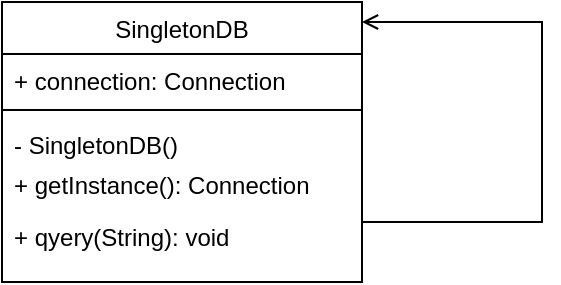 <mxfile version="20.2.3" type="github" pages="6">
  <diagram id="ZD6DFtlL-ZESHrznIGLz" name="Singleton">
    <mxGraphModel dx="1138" dy="429" grid="1" gridSize="10" guides="1" tooltips="1" connect="1" arrows="1" fold="1" page="1" pageScale="1" pageWidth="827" pageHeight="1169" background="none" math="0" shadow="0">
      <root>
        <mxCell id="0" />
        <mxCell id="1" parent="0" />
        <mxCell id="8QsqYQfBhwBoFaBJF0qV-10" value="SingletonDB" style="swimlane;fontStyle=0;align=center;verticalAlign=top;childLayout=stackLayout;horizontal=1;startSize=26;horizontalStack=0;resizeParent=1;resizeLast=0;collapsible=1;marginBottom=0;rounded=0;shadow=0;strokeWidth=1;" parent="1" vertex="1">
          <mxGeometry x="90" y="130" width="180" height="140" as="geometry">
            <mxRectangle x="-10" y="90" width="180" height="26" as="alternateBounds" />
          </mxGeometry>
        </mxCell>
        <mxCell id="8QsqYQfBhwBoFaBJF0qV-11" value="+ connection: Connection" style="text;align=left;verticalAlign=top;spacingLeft=4;spacingRight=4;overflow=hidden;rotatable=0;points=[[0,0.5],[1,0.5]];portConstraint=eastwest;" parent="8QsqYQfBhwBoFaBJF0qV-10" vertex="1">
          <mxGeometry y="26" width="180" height="24" as="geometry" />
        </mxCell>
        <mxCell id="8QsqYQfBhwBoFaBJF0qV-12" value="" style="line;html=1;strokeWidth=1;align=left;verticalAlign=middle;spacingTop=-1;spacingLeft=3;spacingRight=3;rotatable=0;labelPosition=right;points=[];portConstraint=eastwest;" parent="8QsqYQfBhwBoFaBJF0qV-10" vertex="1">
          <mxGeometry y="50" width="180" height="8" as="geometry" />
        </mxCell>
        <mxCell id="8QsqYQfBhwBoFaBJF0qV-13" value="- SingletonDB()" style="text;align=left;verticalAlign=top;spacingLeft=4;spacingRight=4;overflow=hidden;rotatable=0;points=[[0,0.5],[1,0.5]];portConstraint=eastwest;" parent="8QsqYQfBhwBoFaBJF0qV-10" vertex="1">
          <mxGeometry y="58" width="180" height="20" as="geometry" />
        </mxCell>
        <mxCell id="EgOAhWPT0fsDFD75-pq3-1" style="edgeStyle=orthogonalEdgeStyle;rounded=0;orthogonalLoop=1;jettySize=auto;html=1;exitX=1;exitY=0.5;exitDx=0;exitDy=0;endArrow=open;endFill=0;" parent="8QsqYQfBhwBoFaBJF0qV-10" source="8QsqYQfBhwBoFaBJF0qV-14" edge="1">
          <mxGeometry relative="1" as="geometry">
            <mxPoint x="180" y="10" as="targetPoint" />
            <Array as="points">
              <mxPoint x="180" y="110" />
              <mxPoint x="270" y="110" />
              <mxPoint x="270" y="10" />
              <mxPoint x="180" y="10" />
            </Array>
          </mxGeometry>
        </mxCell>
        <mxCell id="8QsqYQfBhwBoFaBJF0qV-14" value="+ getInstance(): Connection" style="text;align=left;verticalAlign=top;spacingLeft=4;spacingRight=4;overflow=hidden;rotatable=0;points=[[0,0.5],[1,0.5]];portConstraint=eastwest;" parent="8QsqYQfBhwBoFaBJF0qV-10" vertex="1">
          <mxGeometry y="78" width="180" height="26" as="geometry" />
        </mxCell>
        <mxCell id="8QsqYQfBhwBoFaBJF0qV-15" value="+ qyery(String): void" style="text;align=left;verticalAlign=top;spacingLeft=4;spacingRight=4;overflow=hidden;rotatable=0;points=[[0,0.5],[1,0.5]];portConstraint=eastwest;" parent="8QsqYQfBhwBoFaBJF0qV-10" vertex="1">
          <mxGeometry y="104" width="180" height="26" as="geometry" />
        </mxCell>
      </root>
    </mxGraphModel>
  </diagram>
  <diagram id="QAmtzzWCP81K9fd31Nl3" name="Prototype">
    <mxGraphModel dx="1538" dy="429" grid="1" gridSize="10" guides="1" tooltips="1" connect="1" arrows="1" fold="1" page="0" pageScale="1" pageWidth="827" pageHeight="1169" math="0" shadow="0">
      <root>
        <mxCell id="0" />
        <mxCell id="1" parent="0" />
        <mxCell id="ER7kpOh2NUuJ_rXaCPQg-1" value="Student" style="swimlane;fontStyle=0;align=center;verticalAlign=top;childLayout=stackLayout;horizontal=1;startSize=26;horizontalStack=0;resizeParent=1;resizeLast=0;collapsible=1;marginBottom=0;rounded=0;shadow=0;strokeWidth=1;" parent="1" vertex="1">
          <mxGeometry x="1110" y="110" width="320" height="390" as="geometry">
            <mxRectangle x="230" y="140" width="160" height="26" as="alternateBounds" />
          </mxGeometry>
        </mxCell>
        <mxCell id="ER7kpOh2NUuJ_rXaCPQg-2" value="- group: String" style="text;align=left;verticalAlign=top;spacingLeft=4;spacingRight=4;overflow=hidden;rotatable=0;points=[[0,0.5],[1,0.5]];portConstraint=eastwest;" parent="ER7kpOh2NUuJ_rXaCPQg-1" vertex="1">
          <mxGeometry y="26" width="320" height="26" as="geometry" />
        </mxCell>
        <mxCell id="ER7kpOh2NUuJ_rXaCPQg-3" value="- faculty: String" style="text;align=left;verticalAlign=top;spacingLeft=4;spacingRight=4;overflow=hidden;rotatable=0;points=[[0,0.5],[1,0.5]];portConstraint=eastwest;rounded=0;shadow=0;html=0;" parent="ER7kpOh2NUuJ_rXaCPQg-1" vertex="1">
          <mxGeometry y="52" width="320" height="26" as="geometry" />
        </mxCell>
        <mxCell id="ER7kpOh2NUuJ_rXaCPQg-5" value="" style="line;html=1;strokeWidth=1;align=left;verticalAlign=middle;spacingTop=-1;spacingLeft=3;spacingRight=3;rotatable=0;labelPosition=right;points=[];portConstraint=eastwest;" parent="ER7kpOh2NUuJ_rXaCPQg-1" vertex="1">
          <mxGeometry y="78" width="320" height="8" as="geometry" />
        </mxCell>
        <mxCell id="ER7kpOh2NUuJ_rXaCPQg-6" value="+ clone(): Student" style="text;align=left;verticalAlign=top;spacingLeft=4;spacingRight=4;overflow=hidden;rotatable=0;points=[[0,0.5],[1,0.5]];portConstraint=eastwest;" parent="ER7kpOh2NUuJ_rXaCPQg-1" vertex="1">
          <mxGeometry y="86" width="320" height="26" as="geometry" />
        </mxCell>
        <mxCell id="LNgilAPW_11R-ZjtYta1-20" value="+ setGroup(group: String): void" style="text;align=left;verticalAlign=top;spacingLeft=4;spacingRight=4;overflow=hidden;rotatable=0;points=[[0,0.5],[1,0.5]];portConstraint=eastwest;" parent="ER7kpOh2NUuJ_rXaCPQg-1" vertex="1">
          <mxGeometry y="112" width="320" height="26" as="geometry" />
        </mxCell>
        <mxCell id="LNgilAPW_11R-ZjtYta1-21" value="+ getGroup(): String" style="text;align=left;verticalAlign=top;spacingLeft=4;spacingRight=4;overflow=hidden;rotatable=0;points=[[0,0.5],[1,0.5]];portConstraint=eastwest;" parent="ER7kpOh2NUuJ_rXaCPQg-1" vertex="1">
          <mxGeometry y="138" width="320" height="26" as="geometry" />
        </mxCell>
        <mxCell id="LNgilAPW_11R-ZjtYta1-22" value="+ setFaculty(faculty: String): void" style="text;align=left;verticalAlign=top;spacingLeft=4;spacingRight=4;overflow=hidden;rotatable=0;points=[[0,0.5],[1,0.5]];portConstraint=eastwest;" parent="ER7kpOh2NUuJ_rXaCPQg-1" vertex="1">
          <mxGeometry y="164" width="320" height="26" as="geometry" />
        </mxCell>
        <mxCell id="LNgilAPW_11R-ZjtYta1-23" value="+ getFaculty(): String" style="text;align=left;verticalAlign=top;spacingLeft=4;spacingRight=4;overflow=hidden;rotatable=0;points=[[0,0.5],[1,0.5]];portConstraint=eastwest;" parent="ER7kpOh2NUuJ_rXaCPQg-1" vertex="1">
          <mxGeometry y="190" width="320" height="26" as="geometry" />
        </mxCell>
        <mxCell id="LNgilAPW_11R-ZjtYta1-26" value="+ toSringUser(): void" style="text;align=left;verticalAlign=top;spacingLeft=4;spacingRight=4;overflow=hidden;rotatable=0;points=[[0,0.5],[1,0.5]];portConstraint=eastwest;" parent="ER7kpOh2NUuJ_rXaCPQg-1" vertex="1">
          <mxGeometry y="216" width="320" height="26" as="geometry" />
        </mxCell>
        <mxCell id="LNgilAPW_11R-ZjtYta1-25" value="~ Student(source: Student)" style="text;align=left;verticalAlign=top;spacingLeft=4;spacingRight=4;overflow=hidden;rotatable=0;points=[[0,0.5],[1,0.5]];portConstraint=eastwest;fontStyle=0" parent="ER7kpOh2NUuJ_rXaCPQg-1" vertex="1">
          <mxGeometry y="242" width="320" height="26" as="geometry" />
        </mxCell>
        <mxCell id="LNgilAPW_11R-ZjtYta1-24" value="+ Student()" style="text;align=left;verticalAlign=top;spacingLeft=4;spacingRight=4;overflow=hidden;rotatable=0;points=[[0,0.5],[1,0.5]];portConstraint=eastwest;" parent="ER7kpOh2NUuJ_rXaCPQg-1" vertex="1">
          <mxGeometry y="268" width="320" height="26" as="geometry" />
        </mxCell>
        <mxCell id="LNgilAPW_11R-ZjtYta1-27" value="+ Student(id: int, name: String, surname: String, birthYear:&#xa; int, university: String, accessGrade: int, library: Library,&#xa; faculty: String, group: String)" style="text;align=left;verticalAlign=top;spacingLeft=4;spacingRight=4;overflow=hidden;rotatable=0;points=[[0,0.5],[1,0.5]];portConstraint=eastwest;" parent="ER7kpOh2NUuJ_rXaCPQg-1" vertex="1">
          <mxGeometry y="294" width="320" height="46" as="geometry" />
        </mxCell>
        <mxCell id="LNgilAPW_11R-ZjtYta1-29" value="+ Student(name: String, surname: String, birthYear: int, &#xa;university: String, accessGrade: int, library: Library, &#xa;faculty: String, group: String)" style="text;align=left;verticalAlign=top;spacingLeft=4;spacingRight=4;overflow=hidden;rotatable=0;points=[[0,0.5],[1,0.5]];portConstraint=eastwest;" parent="ER7kpOh2NUuJ_rXaCPQg-1" vertex="1">
          <mxGeometry y="340" width="320" height="50" as="geometry" />
        </mxCell>
        <mxCell id="ER7kpOh2NUuJ_rXaCPQg-18" value="User" style="swimlane;fontStyle=2;align=center;verticalAlign=top;childLayout=stackLayout;horizontal=1;startSize=26;horizontalStack=0;resizeParent=1;resizeLast=0;collapsible=1;marginBottom=0;rounded=0;shadow=0;strokeWidth=1;" parent="1" vertex="1">
          <mxGeometry x="430" y="20" width="610" height="860" as="geometry">
            <mxRectangle x="310" y="81" width="160" height="409" as="alternateBounds" />
          </mxGeometry>
        </mxCell>
        <mxCell id="ER7kpOh2NUuJ_rXaCPQg-19" value="- books: ArrayList&lt;Book&gt; " style="text;align=left;verticalAlign=top;spacingLeft=4;spacingRight=4;overflow=hidden;rotatable=0;points=[[0,0.5],[1,0.5]];portConstraint=eastwest;" parent="ER7kpOh2NUuJ_rXaCPQg-18" vertex="1">
          <mxGeometry y="26" width="610" height="26" as="geometry" />
        </mxCell>
        <mxCell id="ER7kpOh2NUuJ_rXaCPQg-20" value="- library: Library" style="text;align=left;verticalAlign=top;spacingLeft=4;spacingRight=4;overflow=hidden;rotatable=0;points=[[0,0.5],[1,0.5]];portConstraint=eastwest;rounded=0;shadow=0;html=0;" parent="ER7kpOh2NUuJ_rXaCPQg-18" vertex="1">
          <mxGeometry y="52" width="610" height="26" as="geometry" />
        </mxCell>
        <mxCell id="ER7kpOh2NUuJ_rXaCPQg-21" value="- accessGrade: int" style="text;align=left;verticalAlign=top;spacingLeft=4;spacingRight=4;overflow=hidden;rotatable=0;points=[[0,0.5],[1,0.5]];portConstraint=eastwest;rounded=0;shadow=0;html=0;" parent="ER7kpOh2NUuJ_rXaCPQg-18" vertex="1">
          <mxGeometry y="78" width="610" height="26" as="geometry" />
        </mxCell>
        <mxCell id="ER7kpOh2NUuJ_rXaCPQg-22" value="- birthYear: int" style="text;align=left;verticalAlign=top;spacingLeft=4;spacingRight=4;overflow=hidden;rotatable=0;points=[[0,0.5],[1,0.5]];portConstraint=eastwest;rounded=0;shadow=0;html=0;" parent="ER7kpOh2NUuJ_rXaCPQg-18" vertex="1">
          <mxGeometry y="104" width="610" height="26" as="geometry" />
        </mxCell>
        <mxCell id="ER7kpOh2NUuJ_rXaCPQg-23" value="- surname: String" style="text;align=left;verticalAlign=top;spacingLeft=4;spacingRight=4;overflow=hidden;rotatable=0;points=[[0,0.5],[1,0.5]];portConstraint=eastwest;rounded=0;shadow=0;html=0;" parent="ER7kpOh2NUuJ_rXaCPQg-18" vertex="1">
          <mxGeometry y="130" width="610" height="26" as="geometry" />
        </mxCell>
        <mxCell id="ER7kpOh2NUuJ_rXaCPQg-25" value="- name: String" style="text;align=left;verticalAlign=top;spacingLeft=4;spacingRight=4;overflow=hidden;rotatable=0;points=[[0,0.5],[1,0.5]];portConstraint=eastwest;" parent="ER7kpOh2NUuJ_rXaCPQg-18" vertex="1">
          <mxGeometry y="156" width="610" height="26" as="geometry" />
        </mxCell>
        <mxCell id="ER7kpOh2NUuJ_rXaCPQg-26" value="- id: int" style="text;align=left;verticalAlign=top;spacingLeft=4;spacingRight=4;overflow=hidden;rotatable=0;points=[[0,0.5],[1,0.5]];portConstraint=eastwest;" parent="ER7kpOh2NUuJ_rXaCPQg-18" vertex="1">
          <mxGeometry y="182" width="610" height="26" as="geometry" />
        </mxCell>
        <mxCell id="ER7kpOh2NUuJ_rXaCPQg-24" value="" style="line;html=1;strokeWidth=1;align=left;verticalAlign=middle;spacingTop=-1;spacingLeft=3;spacingRight=3;rotatable=0;labelPosition=right;points=[];portConstraint=eastwest;" parent="ER7kpOh2NUuJ_rXaCPQg-18" vertex="1">
          <mxGeometry y="208" width="610" height="8" as="geometry" />
        </mxCell>
        <mxCell id="LNgilAPW_11R-ZjtYta1-15" value="+ clone(): User" style="text;align=left;verticalAlign=top;spacingLeft=4;spacingRight=4;overflow=hidden;rotatable=0;points=[[0,0.5],[1,0.5]];portConstraint=eastwest;" parent="ER7kpOh2NUuJ_rXaCPQg-18" vertex="1">
          <mxGeometry y="216" width="610" height="26" as="geometry" />
        </mxCell>
        <mxCell id="LNgilAPW_11R-ZjtYta1-59" value="+ setBooks(books: ArrayList&lt;Book&gt;): void&#xa; " style="text;align=left;verticalAlign=top;spacingLeft=4;spacingRight=4;overflow=hidden;rotatable=0;points=[[0,0.5],[1,0.5]];portConstraint=eastwest;" parent="ER7kpOh2NUuJ_rXaCPQg-18" vertex="1">
          <mxGeometry y="242" width="610" height="26" as="geometry" />
        </mxCell>
        <mxCell id="LNgilAPW_11R-ZjtYta1-60" value="+ getBooksID(): String" style="text;align=left;verticalAlign=top;spacingLeft=4;spacingRight=4;overflow=hidden;rotatable=0;points=[[0,0.5],[1,0.5]];portConstraint=eastwest;" parent="ER7kpOh2NUuJ_rXaCPQg-18" vertex="1">
          <mxGeometry y="268" width="610" height="26" as="geometry" />
        </mxCell>
        <mxCell id="LNgilAPW_11R-ZjtYta1-14" value="+ setLibrary( library: Library): void" style="text;align=left;verticalAlign=top;spacingLeft=4;spacingRight=4;overflow=hidden;rotatable=0;points=[[0,0.5],[1,0.5]];portConstraint=eastwest;" parent="ER7kpOh2NUuJ_rXaCPQg-18" vertex="1">
          <mxGeometry y="294" width="610" height="26" as="geometry" />
        </mxCell>
        <mxCell id="LNgilAPW_11R-ZjtYta1-65" value="+ getLibrary(): Library" style="text;align=left;verticalAlign=top;spacingLeft=4;spacingRight=4;overflow=hidden;rotatable=0;points=[[0,0.5],[1,0.5]];portConstraint=eastwest;" parent="ER7kpOh2NUuJ_rXaCPQg-18" vertex="1">
          <mxGeometry y="320" width="610" height="26" as="geometry" />
        </mxCell>
        <mxCell id="LNgilAPW_11R-ZjtYta1-63" value="+ setAccessGrade(accessGrade: int): void" style="text;align=left;verticalAlign=top;spacingLeft=4;spacingRight=4;overflow=hidden;rotatable=0;points=[[0,0.5],[1,0.5]];portConstraint=eastwest;" parent="ER7kpOh2NUuJ_rXaCPQg-18" vertex="1">
          <mxGeometry y="346" width="610" height="26" as="geometry" />
        </mxCell>
        <mxCell id="LNgilAPW_11R-ZjtYta1-64" value="+ getAccessGrade(): int" style="text;align=left;verticalAlign=top;spacingLeft=4;spacingRight=4;overflow=hidden;rotatable=0;points=[[0,0.5],[1,0.5]];portConstraint=eastwest;" parent="ER7kpOh2NUuJ_rXaCPQg-18" vertex="1">
          <mxGeometry y="372" width="610" height="26" as="geometry" />
        </mxCell>
        <mxCell id="LNgilAPW_11R-ZjtYta1-61" value="+ setUniversity(university: String): void" style="text;align=left;verticalAlign=top;spacingLeft=4;spacingRight=4;overflow=hidden;rotatable=0;points=[[0,0.5],[1,0.5]];portConstraint=eastwest;" parent="ER7kpOh2NUuJ_rXaCPQg-18" vertex="1">
          <mxGeometry y="398" width="610" height="26" as="geometry" />
        </mxCell>
        <mxCell id="LNgilAPW_11R-ZjtYta1-78" value="+ getUniversity(): String" style="text;align=left;verticalAlign=top;spacingLeft=4;spacingRight=4;overflow=hidden;rotatable=0;points=[[0,0.5],[1,0.5]];portConstraint=eastwest;" parent="ER7kpOh2NUuJ_rXaCPQg-18" vertex="1">
          <mxGeometry y="424" width="610" height="26" as="geometry" />
        </mxCell>
        <mxCell id="LNgilAPW_11R-ZjtYta1-79" value="+ setBirthYear(birthYear: int): void" style="text;align=left;verticalAlign=top;spacingLeft=4;spacingRight=4;overflow=hidden;rotatable=0;points=[[0,0.5],[1,0.5]];portConstraint=eastwest;" parent="ER7kpOh2NUuJ_rXaCPQg-18" vertex="1">
          <mxGeometry y="450" width="610" height="26" as="geometry" />
        </mxCell>
        <mxCell id="LNgilAPW_11R-ZjtYta1-16" value="+ getBirthYear(): int" style="text;align=left;verticalAlign=top;spacingLeft=4;spacingRight=4;overflow=hidden;rotatable=0;points=[[0,0.5],[1,0.5]];portConstraint=eastwest;" parent="ER7kpOh2NUuJ_rXaCPQg-18" vertex="1">
          <mxGeometry y="476" width="610" height="26" as="geometry" />
        </mxCell>
        <mxCell id="LNgilAPW_11R-ZjtYta1-76" value="+ setSurname(surname: String): void" style="text;align=left;verticalAlign=top;spacingLeft=4;spacingRight=4;overflow=hidden;rotatable=0;points=[[0,0.5],[1,0.5]];portConstraint=eastwest;" parent="ER7kpOh2NUuJ_rXaCPQg-18" vertex="1">
          <mxGeometry y="502" width="610" height="26" as="geometry" />
        </mxCell>
        <mxCell id="LNgilAPW_11R-ZjtYta1-17" value="+ getSurname(): String" style="text;align=left;verticalAlign=top;spacingLeft=4;spacingRight=4;overflow=hidden;rotatable=0;points=[[0,0.5],[1,0.5]];portConstraint=eastwest;" parent="ER7kpOh2NUuJ_rXaCPQg-18" vertex="1">
          <mxGeometry y="528" width="610" height="26" as="geometry" />
        </mxCell>
        <mxCell id="LNgilAPW_11R-ZjtYta1-75" value="+ setName(name: String): void" style="text;align=left;verticalAlign=top;spacingLeft=4;spacingRight=4;overflow=hidden;rotatable=0;points=[[0,0.5],[1,0.5]];portConstraint=eastwest;" parent="ER7kpOh2NUuJ_rXaCPQg-18" vertex="1">
          <mxGeometry y="554" width="610" height="26" as="geometry" />
        </mxCell>
        <mxCell id="LNgilAPW_11R-ZjtYta1-74" value=" + getName(): String" style="text;align=left;verticalAlign=top;spacingLeft=4;spacingRight=4;overflow=hidden;rotatable=0;points=[[0,0.5],[1,0.5]];portConstraint=eastwest;" parent="ER7kpOh2NUuJ_rXaCPQg-18" vertex="1">
          <mxGeometry y="580" width="610" height="26" as="geometry" />
        </mxCell>
        <mxCell id="LNgilAPW_11R-ZjtYta1-18" value="+ setId(id: int): void" style="text;align=left;verticalAlign=top;spacingLeft=4;spacingRight=4;overflow=hidden;rotatable=0;points=[[0,0.5],[1,0.5]];portConstraint=eastwest;" parent="ER7kpOh2NUuJ_rXaCPQg-18" vertex="1">
          <mxGeometry y="606" width="610" height="26" as="geometry" />
        </mxCell>
        <mxCell id="LNgilAPW_11R-ZjtYta1-30" value="+ getId(): int" style="text;align=left;verticalAlign=top;spacingLeft=4;spacingRight=4;overflow=hidden;rotatable=0;points=[[0,0.5],[1,0.5]];portConstraint=eastwest;" parent="ER7kpOh2NUuJ_rXaCPQg-18" vertex="1">
          <mxGeometry y="632" width="610" height="26" as="geometry" />
        </mxCell>
        <mxCell id="LNgilAPW_11R-ZjtYta1-69" value="+ readBook(book: Book): void" style="text;align=left;verticalAlign=top;spacingLeft=4;spacingRight=4;overflow=hidden;rotatable=0;points=[[0,0.5],[1,0.5]];portConstraint=eastwest;" parent="ER7kpOh2NUuJ_rXaCPQg-18" vertex="1">
          <mxGeometry y="658" width="610" height="26" as="geometry" />
        </mxCell>
        <mxCell id="LNgilAPW_11R-ZjtYta1-70" value="+ stringToBooks(strBooks: String): ArrayList&lt;Book&gt;&#xa; " style="text;align=left;verticalAlign=top;spacingLeft=4;spacingRight=4;overflow=hidden;rotatable=0;points=[[0,0.5],[1,0.5]];portConstraint=eastwest;" parent="ER7kpOh2NUuJ_rXaCPQg-18" vertex="1">
          <mxGeometry y="684" width="610" height="26" as="geometry" />
        </mxCell>
        <mxCell id="LNgilAPW_11R-ZjtYta1-73" value="+ goToLibrary(): void" style="text;align=left;verticalAlign=top;spacingLeft=4;spacingRight=4;overflow=hidden;rotatable=0;points=[[0,0.5],[1,0.5]];portConstraint=eastwest;" parent="ER7kpOh2NUuJ_rXaCPQg-18" vertex="1">
          <mxGeometry y="710" width="610" height="26" as="geometry" />
        </mxCell>
        <mxCell id="LNgilAPW_11R-ZjtYta1-72" value="+ toStringUser(): void" style="text;align=left;verticalAlign=top;spacingLeft=4;spacingRight=4;overflow=hidden;rotatable=0;points=[[0,0.5],[1,0.5]];portConstraint=eastwest;" parent="ER7kpOh2NUuJ_rXaCPQg-18" vertex="1">
          <mxGeometry y="736" width="610" height="26" as="geometry" />
        </mxCell>
        <mxCell id="LNgilAPW_11R-ZjtYta1-68" value="+ User(source: User)" style="text;align=left;verticalAlign=top;spacingLeft=4;spacingRight=4;overflow=hidden;rotatable=0;points=[[0,0.5],[1,0.5]];portConstraint=eastwest;" parent="ER7kpOh2NUuJ_rXaCPQg-18" vertex="1">
          <mxGeometry y="762" width="610" height="26" as="geometry" />
        </mxCell>
        <mxCell id="LNgilAPW_11R-ZjtYta1-71" value="+ User( id: int, name: String, surname: String, birthYear: int, university: String, accessGrade: int, library: Library)" style="text;align=left;verticalAlign=top;spacingLeft=4;spacingRight=4;overflow=hidden;rotatable=0;points=[[0,0.5],[1,0.5]];portConstraint=eastwest;" parent="ER7kpOh2NUuJ_rXaCPQg-18" vertex="1">
          <mxGeometry y="788" width="610" height="22" as="geometry" />
        </mxCell>
        <mxCell id="LNgilAPW_11R-ZjtYta1-67" value="+ User( name: String, surname: String, birthYear: int, university: String, accessGrade: int, library: Library)" style="text;align=left;verticalAlign=top;spacingLeft=4;spacingRight=4;overflow=hidden;rotatable=0;points=[[0,0.5],[1,0.5]];portConstraint=eastwest;" parent="ER7kpOh2NUuJ_rXaCPQg-18" vertex="1">
          <mxGeometry y="810" width="610" height="18" as="geometry" />
        </mxCell>
        <mxCell id="LNgilAPW_11R-ZjtYta1-66" value="+ User()" style="text;align=left;verticalAlign=top;spacingLeft=4;spacingRight=4;overflow=hidden;rotatable=0;points=[[0,0.5],[1,0.5]];portConstraint=eastwest;" parent="ER7kpOh2NUuJ_rXaCPQg-18" vertex="1">
          <mxGeometry y="828" width="610" height="26" as="geometry" />
        </mxCell>
        <mxCell id="OY_7GIVSawIxBDgQrx9P-1" value="Library" style="swimlane;fontStyle=0;align=center;verticalAlign=top;childLayout=stackLayout;horizontal=1;startSize=26;horizontalStack=0;resizeParent=1;resizeLast=0;collapsible=1;marginBottom=0;rounded=0;shadow=0;strokeWidth=1;" parent="1" vertex="1">
          <mxGeometry x="-60" y="20" width="420" height="762" as="geometry">
            <mxRectangle x="130" y="380" width="160" height="26" as="alternateBounds" />
          </mxGeometry>
        </mxCell>
        <mxCell id="OY_7GIVSawIxBDgQrx9P-2" value="+ detele: Command" style="text;align=left;verticalAlign=top;spacingLeft=4;spacingRight=4;overflow=hidden;rotatable=0;points=[[0,0.5],[1,0.5]];portConstraint=eastwest;" parent="OY_7GIVSawIxBDgQrx9P-1" vertex="1">
          <mxGeometry y="26" width="420" height="26" as="geometry" />
        </mxCell>
        <mxCell id="OY_7GIVSawIxBDgQrx9P-3" value="+ select: SelectCommand" style="text;align=left;verticalAlign=top;spacingLeft=4;spacingRight=4;overflow=hidden;rotatable=0;points=[[0,0.5],[1,0.5]];portConstraint=eastwest;rounded=0;shadow=0;html=0;" parent="OY_7GIVSawIxBDgQrx9P-1" vertex="1">
          <mxGeometry y="52" width="420" height="26" as="geometry" />
        </mxCell>
        <mxCell id="LNgilAPW_11R-ZjtYta1-32" value="+ update: UpdateCommand" style="text;align=left;verticalAlign=top;spacingLeft=4;spacingRight=4;overflow=hidden;rotatable=0;points=[[0,0.5],[1,0.5]];portConstraint=eastwest;rounded=0;shadow=0;html=0;" parent="OY_7GIVSawIxBDgQrx9P-1" vertex="1">
          <mxGeometry y="78" width="420" height="26" as="geometry" />
        </mxCell>
        <mxCell id="LNgilAPW_11R-ZjtYta1-33" value="+ insert: Command" style="text;align=left;verticalAlign=top;spacingLeft=4;spacingRight=4;overflow=hidden;rotatable=0;points=[[0,0.5],[1,0.5]];portConstraint=eastwest;rounded=0;shadow=0;html=0;" parent="OY_7GIVSawIxBDgQrx9P-1" vertex="1">
          <mxGeometry y="104" width="420" height="26" as="geometry" />
        </mxCell>
        <mxCell id="LNgilAPW_11R-ZjtYta1-34" value="+ book: ArrayList&lt;Book&gt; " style="text;align=left;verticalAlign=top;spacingLeft=4;spacingRight=4;overflow=hidden;rotatable=0;points=[[0,0.5],[1,0.5]];portConstraint=eastwest;rounded=0;shadow=0;html=0;" parent="OY_7GIVSawIxBDgQrx9P-1" vertex="1">
          <mxGeometry y="130" width="420" height="26" as="geometry" />
        </mxCell>
        <mxCell id="LNgilAPW_11R-ZjtYta1-36" value="+ workTracker: WorkTracker" style="text;align=left;verticalAlign=top;spacingLeft=4;spacingRight=4;overflow=hidden;rotatable=0;points=[[0,0.5],[1,0.5]];portConstraint=eastwest;rounded=0;shadow=0;html=0;" parent="OY_7GIVSawIxBDgQrx9P-1" vertex="1">
          <mxGeometry y="156" width="420" height="26" as="geometry" />
        </mxCell>
        <mxCell id="LNgilAPW_11R-ZjtYta1-35" value="+ nrBooks: int" style="text;align=left;verticalAlign=top;spacingLeft=4;spacingRight=4;overflow=hidden;rotatable=0;points=[[0,0.5],[1,0.5]];portConstraint=eastwest;rounded=0;shadow=0;html=0;" parent="OY_7GIVSawIxBDgQrx9P-1" vertex="1">
          <mxGeometry y="182" width="420" height="26" as="geometry" />
        </mxCell>
        <mxCell id="LNgilAPW_11R-ZjtYta1-38" value="+ nrUsers: int" style="text;align=left;verticalAlign=top;spacingLeft=4;spacingRight=4;overflow=hidden;rotatable=0;points=[[0,0.5],[1,0.5]];portConstraint=eastwest;rounded=0;shadow=0;html=0;" parent="OY_7GIVSawIxBDgQrx9P-1" vertex="1">
          <mxGeometry y="208" width="420" height="26" as="geometry" />
        </mxCell>
        <mxCell id="LNgilAPW_11R-ZjtYta1-37" value="+ location: String" style="text;align=left;verticalAlign=top;spacingLeft=4;spacingRight=4;overflow=hidden;rotatable=0;points=[[0,0.5],[1,0.5]];portConstraint=eastwest;rounded=0;shadow=0;html=0;" parent="OY_7GIVSawIxBDgQrx9P-1" vertex="1">
          <mxGeometry y="234" width="420" height="26" as="geometry" />
        </mxCell>
        <mxCell id="LNgilAPW_11R-ZjtYta1-40" value="+ name: String" style="text;align=left;verticalAlign=top;spacingLeft=4;spacingRight=4;overflow=hidden;rotatable=0;points=[[0,0.5],[1,0.5]];portConstraint=eastwest;rounded=0;shadow=0;html=0;" parent="OY_7GIVSawIxBDgQrx9P-1" vertex="1">
          <mxGeometry y="260" width="420" height="26" as="geometry" />
        </mxCell>
        <mxCell id="LNgilAPW_11R-ZjtYta1-39" value="+ id: int" style="text;align=left;verticalAlign=top;spacingLeft=4;spacingRight=4;overflow=hidden;rotatable=0;points=[[0,0.5],[1,0.5]];portConstraint=eastwest;rounded=0;shadow=0;html=0;" parent="OY_7GIVSawIxBDgQrx9P-1" vertex="1">
          <mxGeometry y="286" width="420" height="26" as="geometry" />
        </mxCell>
        <mxCell id="OY_7GIVSawIxBDgQrx9P-4" value="" style="line;html=1;strokeWidth=1;align=left;verticalAlign=middle;spacingTop=-1;spacingLeft=3;spacingRight=3;rotatable=0;labelPosition=right;points=[];portConstraint=eastwest;" parent="OY_7GIVSawIxBDgQrx9P-1" vertex="1">
          <mxGeometry y="312" width="420" height="8" as="geometry" />
        </mxCell>
        <mxCell id="OY_7GIVSawIxBDgQrx9P-6" value="+ giveBook(book: Book, user: User): void" style="text;align=left;verticalAlign=top;spacingLeft=4;spacingRight=4;overflow=hidden;rotatable=0;points=[[0,0.5],[1,0.5]];portConstraint=eastwest;" parent="OY_7GIVSawIxBDgQrx9P-1" vertex="1">
          <mxGeometry y="320" width="420" height="26" as="geometry" />
        </mxCell>
        <mxCell id="LNgilAPW_11R-ZjtYta1-41" value="+ setLocation(location: String): void" style="text;align=left;verticalAlign=top;spacingLeft=4;spacingRight=4;overflow=hidden;rotatable=0;points=[[0,0.5],[1,0.5]];portConstraint=eastwest;" parent="OY_7GIVSawIxBDgQrx9P-1" vertex="1">
          <mxGeometry y="346" width="420" height="26" as="geometry" />
        </mxCell>
        <mxCell id="LNgilAPW_11R-ZjtYta1-43" value="+ getLocation(): String" style="text;align=left;verticalAlign=top;spacingLeft=4;spacingRight=4;overflow=hidden;rotatable=0;points=[[0,0.5],[1,0.5]];portConstraint=eastwest;" parent="OY_7GIVSawIxBDgQrx9P-1" vertex="1">
          <mxGeometry y="372" width="420" height="26" as="geometry" />
        </mxCell>
        <mxCell id="LNgilAPW_11R-ZjtYta1-42" value="+ setNrBooks(): void" style="text;align=left;verticalAlign=top;spacingLeft=4;spacingRight=4;overflow=hidden;rotatable=0;points=[[0,0.5],[1,0.5]];portConstraint=eastwest;" parent="OY_7GIVSawIxBDgQrx9P-1" vertex="1">
          <mxGeometry y="398" width="420" height="26" as="geometry" />
        </mxCell>
        <mxCell id="LNgilAPW_11R-ZjtYta1-46" value="+ getNrBooks(): int" style="text;align=left;verticalAlign=top;spacingLeft=4;spacingRight=4;overflow=hidden;rotatable=0;points=[[0,0.5],[1,0.5]];portConstraint=eastwest;" parent="OY_7GIVSawIxBDgQrx9P-1" vertex="1">
          <mxGeometry y="424" width="420" height="26" as="geometry" />
        </mxCell>
        <mxCell id="LNgilAPW_11R-ZjtYta1-47" value="+ getNrUsers(): void" style="text;align=left;verticalAlign=top;spacingLeft=4;spacingRight=4;overflow=hidden;rotatable=0;points=[[0,0.5],[1,0.5]];portConstraint=eastwest;" parent="OY_7GIVSawIxBDgQrx9P-1" vertex="1">
          <mxGeometry y="450" width="420" height="26" as="geometry" />
        </mxCell>
        <mxCell id="LNgilAPW_11R-ZjtYta1-48" value="+ setNrUsers(): int" style="text;align=left;verticalAlign=top;spacingLeft=4;spacingRight=4;overflow=hidden;rotatable=0;points=[[0,0.5],[1,0.5]];portConstraint=eastwest;" parent="OY_7GIVSawIxBDgQrx9P-1" vertex="1">
          <mxGeometry y="476" width="420" height="26" as="geometry" />
        </mxCell>
        <mxCell id="LNgilAPW_11R-ZjtYta1-49" value="+ setName(name: String): void" style="text;align=left;verticalAlign=top;spacingLeft=4;spacingRight=4;overflow=hidden;rotatable=0;points=[[0,0.5],[1,0.5]];portConstraint=eastwest;" parent="OY_7GIVSawIxBDgQrx9P-1" vertex="1">
          <mxGeometry y="502" width="420" height="26" as="geometry" />
        </mxCell>
        <mxCell id="LNgilAPW_11R-ZjtYta1-51" value="+ getName(): String" style="text;align=left;verticalAlign=top;spacingLeft=4;spacingRight=4;overflow=hidden;rotatable=0;points=[[0,0.5],[1,0.5]];portConstraint=eastwest;" parent="OY_7GIVSawIxBDgQrx9P-1" vertex="1">
          <mxGeometry y="528" width="420" height="26" as="geometry" />
        </mxCell>
        <mxCell id="LNgilAPW_11R-ZjtYta1-52" value="+ setId(id: int): void" style="text;align=left;verticalAlign=top;spacingLeft=4;spacingRight=4;overflow=hidden;rotatable=0;points=[[0,0.5],[1,0.5]];portConstraint=eastwest;" parent="OY_7GIVSawIxBDgQrx9P-1" vertex="1">
          <mxGeometry y="554" width="420" height="26" as="geometry" />
        </mxCell>
        <mxCell id="LNgilAPW_11R-ZjtYta1-53" value="+ getId(): int" style="text;align=left;verticalAlign=top;spacingLeft=4;spacingRight=4;overflow=hidden;rotatable=0;points=[[0,0.5],[1,0.5]];portConstraint=eastwest;" parent="OY_7GIVSawIxBDgQrx9P-1" vertex="1">
          <mxGeometry y="580" width="420" height="26" as="geometry" />
        </mxCell>
        <mxCell id="LNgilAPW_11R-ZjtYta1-54" value="+ getAllBooks(): ArrayList&lt;Book&gt;" style="text;align=left;verticalAlign=top;spacingLeft=4;spacingRight=4;overflow=hidden;rotatable=0;points=[[0,0.5],[1,0.5]];portConstraint=eastwest;" parent="OY_7GIVSawIxBDgQrx9P-1" vertex="1">
          <mxGeometry y="606" width="420" height="26" as="geometry" />
        </mxCell>
        <mxCell id="LNgilAPW_11R-ZjtYta1-55" value="+ toStringLib(): void" style="text;align=left;verticalAlign=top;spacingLeft=4;spacingRight=4;overflow=hidden;rotatable=0;points=[[0,0.5],[1,0.5]];portConstraint=eastwest;" parent="OY_7GIVSawIxBDgQrx9P-1" vertex="1">
          <mxGeometry y="632" width="420" height="26" as="geometry" />
        </mxCell>
        <mxCell id="LNgilAPW_11R-ZjtYta1-56" value="+ Library(workTracker: WorkTracker, insert: Command,  &#xa;update: UpdateCommand, select: SelectCommand, delete: Command)" style="text;align=left;verticalAlign=top;spacingLeft=4;spacingRight=4;overflow=hidden;rotatable=0;points=[[0,0.5],[1,0.5]];portConstraint=eastwest;" parent="OY_7GIVSawIxBDgQrx9P-1" vertex="1">
          <mxGeometry y="658" width="420" height="32" as="geometry" />
        </mxCell>
        <mxCell id="LNgilAPW_11R-ZjtYta1-57" value="+ Library(id: int, name: String, location: String)&#xa;" style="text;align=left;verticalAlign=top;spacingLeft=4;spacingRight=4;overflow=hidden;rotatable=0;points=[[0,0.5],[1,0.5]];portConstraint=eastwest;" parent="OY_7GIVSawIxBDgQrx9P-1" vertex="1">
          <mxGeometry y="690" width="420" height="26" as="geometry" />
        </mxCell>
        <mxCell id="LNgilAPW_11R-ZjtYta1-58" value="+ Library(name: String, location: String)&#xa;" style="text;align=left;verticalAlign=top;spacingLeft=4;spacingRight=4;overflow=hidden;rotatable=0;points=[[0,0.5],[1,0.5]];portConstraint=eastwest;" parent="OY_7GIVSawIxBDgQrx9P-1" vertex="1">
          <mxGeometry y="716" width="420" height="26" as="geometry" />
        </mxCell>
        <mxCell id="LNgilAPW_11R-ZjtYta1-9" value="" style="endArrow=diamondThin;shadow=0;strokeWidth=1;rounded=0;endFill=1;edgeStyle=elbowEdgeStyle;elbow=vertical;" parent="1" edge="1">
          <mxGeometry x="0.5" y="41" relative="1" as="geometry">
            <mxPoint x="360" y="300" as="sourcePoint" />
            <mxPoint x="430" y="300" as="targetPoint" />
            <mxPoint x="-40" y="32" as="offset" />
            <Array as="points">
              <mxPoint x="430" y="300" />
            </Array>
          </mxGeometry>
        </mxCell>
        <mxCell id="LNgilAPW_11R-ZjtYta1-1" value="" style="endArrow=block;shadow=0;strokeWidth=1;rounded=0;endFill=0;edgeStyle=elbowEdgeStyle;elbow=vertical;" parent="1" edge="1">
          <mxGeometry x="0.5" y="41" relative="1" as="geometry">
            <mxPoint x="1040" y="310" as="sourcePoint" />
            <mxPoint x="1110" y="310" as="targetPoint" />
            <mxPoint x="-40" y="32" as="offset" />
          </mxGeometry>
        </mxCell>
      </root>
    </mxGraphModel>
  </diagram>
  <diagram id="ebhEzN3-ztr0IvtV2nVn" name="Adapter">
    <mxGraphModel dx="1138" dy="429" grid="1" gridSize="10" guides="1" tooltips="1" connect="1" arrows="1" fold="1" page="0" pageScale="1" pageWidth="827" pageHeight="1169" math="0" shadow="0">
      <root>
        <mxCell id="0" />
        <mxCell id="1" parent="0" />
      </root>
    </mxGraphModel>
  </diagram>
  <diagram id="GgX_9MTlNxJskMZClu1C" name="Façade">
    <mxGraphModel dx="2338" dy="429" grid="1" gridSize="9" guides="1" tooltips="1" connect="1" arrows="1" fold="1" page="0" pageScale="1" pageWidth="827" pageHeight="1169" math="0" shadow="0">
      <root>
        <mxCell id="0" />
        <mxCell id="1" parent="0" />
        <mxCell id="A-08AqYp2kt4ZSm4GyBv-46" style="edgeStyle=orthogonalEdgeStyle;rounded=0;orthogonalLoop=1;jettySize=auto;html=1;startArrow=none;startFill=0;endArrow=diamondThin;endFill=1;strokeWidth=1;endSize=15;exitX=1;exitY=0.5;exitDx=0;exitDy=0;" parent="1" source="QiOfhLKSPM2mRcje6Dea-3" target="A-08AqYp2kt4ZSm4GyBv-31" edge="1">
          <mxGeometry relative="1" as="geometry">
            <mxPoint x="-257" y="198" as="sourcePoint" />
            <Array as="points">
              <mxPoint x="-45" y="146" />
              <mxPoint x="-45" y="146" />
            </Array>
          </mxGeometry>
        </mxCell>
        <mxCell id="QiOfhLKSPM2mRcje6Dea-1" value="User" style="swimlane;fontStyle=2;align=center;verticalAlign=top;childLayout=stackLayout;horizontal=1;startSize=26;horizontalStack=0;resizeParent=1;resizeLast=0;collapsible=1;marginBottom=0;rounded=0;shadow=0;strokeWidth=1;" parent="1" vertex="1">
          <mxGeometry x="-873" y="81" width="610" height="860" as="geometry">
            <mxRectangle x="-873" y="81" width="160" height="20" as="alternateBounds" />
          </mxGeometry>
        </mxCell>
        <mxCell id="QiOfhLKSPM2mRcje6Dea-2" value="- books: ArrayList&lt;Book&gt; " style="text;align=left;verticalAlign=top;spacingLeft=4;spacingRight=4;overflow=hidden;rotatable=0;points=[[0,0.5],[1,0.5]];portConstraint=eastwest;" parent="QiOfhLKSPM2mRcje6Dea-1" vertex="1">
          <mxGeometry y="26" width="610" height="26" as="geometry" />
        </mxCell>
        <mxCell id="QiOfhLKSPM2mRcje6Dea-3" value="- library: Library" style="text;align=left;verticalAlign=top;spacingLeft=4;spacingRight=4;overflow=hidden;rotatable=0;points=[[0,0.5],[1,0.5]];portConstraint=eastwest;rounded=0;shadow=0;html=0;" parent="QiOfhLKSPM2mRcje6Dea-1" vertex="1">
          <mxGeometry y="52" width="610" height="26" as="geometry" />
        </mxCell>
        <mxCell id="QiOfhLKSPM2mRcje6Dea-4" value="- accessGrade: int" style="text;align=left;verticalAlign=top;spacingLeft=4;spacingRight=4;overflow=hidden;rotatable=0;points=[[0,0.5],[1,0.5]];portConstraint=eastwest;rounded=0;shadow=0;html=0;" parent="QiOfhLKSPM2mRcje6Dea-1" vertex="1">
          <mxGeometry y="78" width="610" height="26" as="geometry" />
        </mxCell>
        <mxCell id="QiOfhLKSPM2mRcje6Dea-5" value="- birthYear: int" style="text;align=left;verticalAlign=top;spacingLeft=4;spacingRight=4;overflow=hidden;rotatable=0;points=[[0,0.5],[1,0.5]];portConstraint=eastwest;rounded=0;shadow=0;html=0;" parent="QiOfhLKSPM2mRcje6Dea-1" vertex="1">
          <mxGeometry y="104" width="610" height="26" as="geometry" />
        </mxCell>
        <mxCell id="QiOfhLKSPM2mRcje6Dea-6" value="- surname: String" style="text;align=left;verticalAlign=top;spacingLeft=4;spacingRight=4;overflow=hidden;rotatable=0;points=[[0,0.5],[1,0.5]];portConstraint=eastwest;rounded=0;shadow=0;html=0;" parent="QiOfhLKSPM2mRcje6Dea-1" vertex="1">
          <mxGeometry y="130" width="610" height="26" as="geometry" />
        </mxCell>
        <mxCell id="QiOfhLKSPM2mRcje6Dea-7" value="- name: String" style="text;align=left;verticalAlign=top;spacingLeft=4;spacingRight=4;overflow=hidden;rotatable=0;points=[[0,0.5],[1,0.5]];portConstraint=eastwest;" parent="QiOfhLKSPM2mRcje6Dea-1" vertex="1">
          <mxGeometry y="156" width="610" height="26" as="geometry" />
        </mxCell>
        <mxCell id="QiOfhLKSPM2mRcje6Dea-8" value="- id: int" style="text;align=left;verticalAlign=top;spacingLeft=4;spacingRight=4;overflow=hidden;rotatable=0;points=[[0,0.5],[1,0.5]];portConstraint=eastwest;" parent="QiOfhLKSPM2mRcje6Dea-1" vertex="1">
          <mxGeometry y="182" width="610" height="26" as="geometry" />
        </mxCell>
        <mxCell id="QiOfhLKSPM2mRcje6Dea-9" value="" style="line;html=1;strokeWidth=1;align=left;verticalAlign=middle;spacingTop=-1;spacingLeft=3;spacingRight=3;rotatable=0;labelPosition=right;points=[];portConstraint=eastwest;" parent="QiOfhLKSPM2mRcje6Dea-1" vertex="1">
          <mxGeometry y="208" width="610" height="8" as="geometry" />
        </mxCell>
        <mxCell id="QiOfhLKSPM2mRcje6Dea-10" value="+ clone(): User" style="text;align=left;verticalAlign=top;spacingLeft=4;spacingRight=4;overflow=hidden;rotatable=0;points=[[0,0.5],[1,0.5]];portConstraint=eastwest;" parent="QiOfhLKSPM2mRcje6Dea-1" vertex="1">
          <mxGeometry y="216" width="610" height="26" as="geometry" />
        </mxCell>
        <mxCell id="QiOfhLKSPM2mRcje6Dea-11" value="+ setBooks(books: ArrayList&lt;Book&gt;): void&#xa; " style="text;align=left;verticalAlign=top;spacingLeft=4;spacingRight=4;overflow=hidden;rotatable=0;points=[[0,0.5],[1,0.5]];portConstraint=eastwest;" parent="QiOfhLKSPM2mRcje6Dea-1" vertex="1">
          <mxGeometry y="242" width="610" height="26" as="geometry" />
        </mxCell>
        <mxCell id="QiOfhLKSPM2mRcje6Dea-12" value="+ getBooksID(): String" style="text;align=left;verticalAlign=top;spacingLeft=4;spacingRight=4;overflow=hidden;rotatable=0;points=[[0,0.5],[1,0.5]];portConstraint=eastwest;" parent="QiOfhLKSPM2mRcje6Dea-1" vertex="1">
          <mxGeometry y="268" width="610" height="26" as="geometry" />
        </mxCell>
        <mxCell id="QiOfhLKSPM2mRcje6Dea-13" value="+ setLibrary( library: Library): void" style="text;align=left;verticalAlign=top;spacingLeft=4;spacingRight=4;overflow=hidden;rotatable=0;points=[[0,0.5],[1,0.5]];portConstraint=eastwest;" parent="QiOfhLKSPM2mRcje6Dea-1" vertex="1">
          <mxGeometry y="294" width="610" height="26" as="geometry" />
        </mxCell>
        <mxCell id="QiOfhLKSPM2mRcje6Dea-14" value="+ getLibrary(): Library" style="text;align=left;verticalAlign=top;spacingLeft=4;spacingRight=4;overflow=hidden;rotatable=0;points=[[0,0.5],[1,0.5]];portConstraint=eastwest;" parent="QiOfhLKSPM2mRcje6Dea-1" vertex="1">
          <mxGeometry y="320" width="610" height="26" as="geometry" />
        </mxCell>
        <mxCell id="QiOfhLKSPM2mRcje6Dea-15" value="+ setAccessGrade(accessGrade: int): void" style="text;align=left;verticalAlign=top;spacingLeft=4;spacingRight=4;overflow=hidden;rotatable=0;points=[[0,0.5],[1,0.5]];portConstraint=eastwest;" parent="QiOfhLKSPM2mRcje6Dea-1" vertex="1">
          <mxGeometry y="346" width="610" height="26" as="geometry" />
        </mxCell>
        <mxCell id="QiOfhLKSPM2mRcje6Dea-16" value="+ getAccessGrade(): int" style="text;align=left;verticalAlign=top;spacingLeft=4;spacingRight=4;overflow=hidden;rotatable=0;points=[[0,0.5],[1,0.5]];portConstraint=eastwest;" parent="QiOfhLKSPM2mRcje6Dea-1" vertex="1">
          <mxGeometry y="372" width="610" height="26" as="geometry" />
        </mxCell>
        <mxCell id="QiOfhLKSPM2mRcje6Dea-17" value="+ setUniversity(university: String): void" style="text;align=left;verticalAlign=top;spacingLeft=4;spacingRight=4;overflow=hidden;rotatable=0;points=[[0,0.5],[1,0.5]];portConstraint=eastwest;" parent="QiOfhLKSPM2mRcje6Dea-1" vertex="1">
          <mxGeometry y="398" width="610" height="26" as="geometry" />
        </mxCell>
        <mxCell id="QiOfhLKSPM2mRcje6Dea-18" value="+ getUniversity(): String" style="text;align=left;verticalAlign=top;spacingLeft=4;spacingRight=4;overflow=hidden;rotatable=0;points=[[0,0.5],[1,0.5]];portConstraint=eastwest;" parent="QiOfhLKSPM2mRcje6Dea-1" vertex="1">
          <mxGeometry y="424" width="610" height="26" as="geometry" />
        </mxCell>
        <mxCell id="QiOfhLKSPM2mRcje6Dea-19" value="+ setBirthYear(birthYear: int): void" style="text;align=left;verticalAlign=top;spacingLeft=4;spacingRight=4;overflow=hidden;rotatable=0;points=[[0,0.5],[1,0.5]];portConstraint=eastwest;" parent="QiOfhLKSPM2mRcje6Dea-1" vertex="1">
          <mxGeometry y="450" width="610" height="26" as="geometry" />
        </mxCell>
        <mxCell id="QiOfhLKSPM2mRcje6Dea-20" value="+ getBirthYear(): int" style="text;align=left;verticalAlign=top;spacingLeft=4;spacingRight=4;overflow=hidden;rotatable=0;points=[[0,0.5],[1,0.5]];portConstraint=eastwest;" parent="QiOfhLKSPM2mRcje6Dea-1" vertex="1">
          <mxGeometry y="476" width="610" height="26" as="geometry" />
        </mxCell>
        <mxCell id="QiOfhLKSPM2mRcje6Dea-21" value="+ setSurname(surname: String): void" style="text;align=left;verticalAlign=top;spacingLeft=4;spacingRight=4;overflow=hidden;rotatable=0;points=[[0,0.5],[1,0.5]];portConstraint=eastwest;" parent="QiOfhLKSPM2mRcje6Dea-1" vertex="1">
          <mxGeometry y="502" width="610" height="26" as="geometry" />
        </mxCell>
        <mxCell id="QiOfhLKSPM2mRcje6Dea-22" value="+ getSurname(): String" style="text;align=left;verticalAlign=top;spacingLeft=4;spacingRight=4;overflow=hidden;rotatable=0;points=[[0,0.5],[1,0.5]];portConstraint=eastwest;" parent="QiOfhLKSPM2mRcje6Dea-1" vertex="1">
          <mxGeometry y="528" width="610" height="26" as="geometry" />
        </mxCell>
        <mxCell id="QiOfhLKSPM2mRcje6Dea-23" value="+ setName(name: String): void" style="text;align=left;verticalAlign=top;spacingLeft=4;spacingRight=4;overflow=hidden;rotatable=0;points=[[0,0.5],[1,0.5]];portConstraint=eastwest;" parent="QiOfhLKSPM2mRcje6Dea-1" vertex="1">
          <mxGeometry y="554" width="610" height="26" as="geometry" />
        </mxCell>
        <mxCell id="QiOfhLKSPM2mRcje6Dea-24" value=" + getName(): String" style="text;align=left;verticalAlign=top;spacingLeft=4;spacingRight=4;overflow=hidden;rotatable=0;points=[[0,0.5],[1,0.5]];portConstraint=eastwest;" parent="QiOfhLKSPM2mRcje6Dea-1" vertex="1">
          <mxGeometry y="580" width="610" height="26" as="geometry" />
        </mxCell>
        <mxCell id="QiOfhLKSPM2mRcje6Dea-25" value="+ setId(id: int): void" style="text;align=left;verticalAlign=top;spacingLeft=4;spacingRight=4;overflow=hidden;rotatable=0;points=[[0,0.5],[1,0.5]];portConstraint=eastwest;" parent="QiOfhLKSPM2mRcje6Dea-1" vertex="1">
          <mxGeometry y="606" width="610" height="26" as="geometry" />
        </mxCell>
        <mxCell id="QiOfhLKSPM2mRcje6Dea-26" value="+ getId(): int" style="text;align=left;verticalAlign=top;spacingLeft=4;spacingRight=4;overflow=hidden;rotatable=0;points=[[0,0.5],[1,0.5]];portConstraint=eastwest;" parent="QiOfhLKSPM2mRcje6Dea-1" vertex="1">
          <mxGeometry y="632" width="610" height="26" as="geometry" />
        </mxCell>
        <mxCell id="QiOfhLKSPM2mRcje6Dea-27" value="+ readBook(book: Book): void" style="text;align=left;verticalAlign=top;spacingLeft=4;spacingRight=4;overflow=hidden;rotatable=0;points=[[0,0.5],[1,0.5]];portConstraint=eastwest;" parent="QiOfhLKSPM2mRcje6Dea-1" vertex="1">
          <mxGeometry y="658" width="610" height="26" as="geometry" />
        </mxCell>
        <mxCell id="QiOfhLKSPM2mRcje6Dea-28" value="+ stringToBooks(strBooks: String): ArrayList&lt;Book&gt;&#xa; " style="text;align=left;verticalAlign=top;spacingLeft=4;spacingRight=4;overflow=hidden;rotatable=0;points=[[0,0.5],[1,0.5]];portConstraint=eastwest;" parent="QiOfhLKSPM2mRcje6Dea-1" vertex="1">
          <mxGeometry y="684" width="610" height="26" as="geometry" />
        </mxCell>
        <mxCell id="QiOfhLKSPM2mRcje6Dea-29" value="+ goToLibrary(): void" style="text;align=left;verticalAlign=top;spacingLeft=4;spacingRight=4;overflow=hidden;rotatable=0;points=[[0,0.5],[1,0.5]];portConstraint=eastwest;" parent="QiOfhLKSPM2mRcje6Dea-1" vertex="1">
          <mxGeometry y="710" width="610" height="26" as="geometry" />
        </mxCell>
        <mxCell id="QiOfhLKSPM2mRcje6Dea-30" value="+ toStringUser(): void" style="text;align=left;verticalAlign=top;spacingLeft=4;spacingRight=4;overflow=hidden;rotatable=0;points=[[0,0.5],[1,0.5]];portConstraint=eastwest;" parent="QiOfhLKSPM2mRcje6Dea-1" vertex="1">
          <mxGeometry y="736" width="610" height="26" as="geometry" />
        </mxCell>
        <mxCell id="QiOfhLKSPM2mRcje6Dea-31" value="+ User(source: User)" style="text;align=left;verticalAlign=top;spacingLeft=4;spacingRight=4;overflow=hidden;rotatable=0;points=[[0,0.5],[1,0.5]];portConstraint=eastwest;" parent="QiOfhLKSPM2mRcje6Dea-1" vertex="1">
          <mxGeometry y="762" width="610" height="26" as="geometry" />
        </mxCell>
        <mxCell id="QiOfhLKSPM2mRcje6Dea-32" value="+ User( id: int, name: String, surname: String, birthYear: int, university: String, accessGrade: int, library: Library)" style="text;align=left;verticalAlign=top;spacingLeft=4;spacingRight=4;overflow=hidden;rotatable=0;points=[[0,0.5],[1,0.5]];portConstraint=eastwest;" parent="QiOfhLKSPM2mRcje6Dea-1" vertex="1">
          <mxGeometry y="788" width="610" height="22" as="geometry" />
        </mxCell>
        <mxCell id="QiOfhLKSPM2mRcje6Dea-33" value="+ User( name: String, surname: String, birthYear: int, university: String, accessGrade: int, library: Library)" style="text;align=left;verticalAlign=top;spacingLeft=4;spacingRight=4;overflow=hidden;rotatable=0;points=[[0,0.5],[1,0.5]];portConstraint=eastwest;" parent="QiOfhLKSPM2mRcje6Dea-1" vertex="1">
          <mxGeometry y="810" width="610" height="18" as="geometry" />
        </mxCell>
        <mxCell id="QiOfhLKSPM2mRcje6Dea-34" value="+ User()" style="text;align=left;verticalAlign=top;spacingLeft=4;spacingRight=4;overflow=hidden;rotatable=0;points=[[0,0.5],[1,0.5]];portConstraint=eastwest;" parent="QiOfhLKSPM2mRcje6Dea-1" vertex="1">
          <mxGeometry y="828" width="610" height="26" as="geometry" />
        </mxCell>
        <mxCell id="A-08AqYp2kt4ZSm4GyBv-48" style="edgeStyle=orthogonalEdgeStyle;rounded=0;orthogonalLoop=1;jettySize=auto;html=1;entryX=0.286;entryY=1.196;entryDx=0;entryDy=0;entryPerimeter=0;startArrow=none;startFill=0;endArrow=diamondThin;endFill=1;strokeWidth=1;endSize=14;" parent="1" source="QiOfhLKSPM2mRcje6Dea-35" target="A-08AqYp2kt4ZSm4GyBv-41" edge="1">
          <mxGeometry relative="1" as="geometry">
            <Array as="points">
              <mxPoint x="180" y="261" />
              <mxPoint x="206" y="261" />
            </Array>
          </mxGeometry>
        </mxCell>
        <mxCell id="QiOfhLKSPM2mRcje6Dea-35" value="Library" style="swimlane;fontStyle=0;align=center;verticalAlign=top;childLayout=stackLayout;horizontal=1;startSize=26;horizontalStack=0;resizeParent=1;resizeLast=0;collapsible=1;marginBottom=0;rounded=0;shadow=0;strokeWidth=1;" parent="1" vertex="1">
          <mxGeometry x="-135" y="261" width="420" height="762" as="geometry">
            <mxRectangle x="-135" y="261" width="160" height="26" as="alternateBounds" />
          </mxGeometry>
        </mxCell>
        <mxCell id="QiOfhLKSPM2mRcje6Dea-36" value="+ detele: Command" style="text;align=left;verticalAlign=top;spacingLeft=4;spacingRight=4;overflow=hidden;rotatable=0;points=[[0,0.5],[1,0.5]];portConstraint=eastwest;" parent="QiOfhLKSPM2mRcje6Dea-35" vertex="1">
          <mxGeometry y="26" width="420" height="26" as="geometry" />
        </mxCell>
        <mxCell id="QiOfhLKSPM2mRcje6Dea-37" value="+ select: SelectCommand" style="text;align=left;verticalAlign=top;spacingLeft=4;spacingRight=4;overflow=hidden;rotatable=0;points=[[0,0.5],[1,0.5]];portConstraint=eastwest;rounded=0;shadow=0;html=0;" parent="QiOfhLKSPM2mRcje6Dea-35" vertex="1">
          <mxGeometry y="52" width="420" height="26" as="geometry" />
        </mxCell>
        <mxCell id="QiOfhLKSPM2mRcje6Dea-38" value="+ update: UpdateCommand" style="text;align=left;verticalAlign=top;spacingLeft=4;spacingRight=4;overflow=hidden;rotatable=0;points=[[0,0.5],[1,0.5]];portConstraint=eastwest;rounded=0;shadow=0;html=0;" parent="QiOfhLKSPM2mRcje6Dea-35" vertex="1">
          <mxGeometry y="78" width="420" height="26" as="geometry" />
        </mxCell>
        <mxCell id="QiOfhLKSPM2mRcje6Dea-39" value="+ insert: Command" style="text;align=left;verticalAlign=top;spacingLeft=4;spacingRight=4;overflow=hidden;rotatable=0;points=[[0,0.5],[1,0.5]];portConstraint=eastwest;rounded=0;shadow=0;html=0;" parent="QiOfhLKSPM2mRcje6Dea-35" vertex="1">
          <mxGeometry y="104" width="420" height="26" as="geometry" />
        </mxCell>
        <mxCell id="QiOfhLKSPM2mRcje6Dea-40" value="+ book: ArrayList&lt;Book&gt; " style="text;align=left;verticalAlign=top;spacingLeft=4;spacingRight=4;overflow=hidden;rotatable=0;points=[[0,0.5],[1,0.5]];portConstraint=eastwest;rounded=0;shadow=0;html=0;" parent="QiOfhLKSPM2mRcje6Dea-35" vertex="1">
          <mxGeometry y="130" width="420" height="26" as="geometry" />
        </mxCell>
        <mxCell id="QiOfhLKSPM2mRcje6Dea-41" value="+ workTracker: WorkTracker" style="text;align=left;verticalAlign=top;spacingLeft=4;spacingRight=4;overflow=hidden;rotatable=0;points=[[0,0.5],[1,0.5]];portConstraint=eastwest;rounded=0;shadow=0;html=0;" parent="QiOfhLKSPM2mRcje6Dea-35" vertex="1">
          <mxGeometry y="156" width="420" height="26" as="geometry" />
        </mxCell>
        <mxCell id="QiOfhLKSPM2mRcje6Dea-42" value="+ nrBooks: int" style="text;align=left;verticalAlign=top;spacingLeft=4;spacingRight=4;overflow=hidden;rotatable=0;points=[[0,0.5],[1,0.5]];portConstraint=eastwest;rounded=0;shadow=0;html=0;" parent="QiOfhLKSPM2mRcje6Dea-35" vertex="1">
          <mxGeometry y="182" width="420" height="26" as="geometry" />
        </mxCell>
        <mxCell id="QiOfhLKSPM2mRcje6Dea-43" value="+ nrUsers: int" style="text;align=left;verticalAlign=top;spacingLeft=4;spacingRight=4;overflow=hidden;rotatable=0;points=[[0,0.5],[1,0.5]];portConstraint=eastwest;rounded=0;shadow=0;html=0;" parent="QiOfhLKSPM2mRcje6Dea-35" vertex="1">
          <mxGeometry y="208" width="420" height="26" as="geometry" />
        </mxCell>
        <mxCell id="QiOfhLKSPM2mRcje6Dea-44" value="+ location: String" style="text;align=left;verticalAlign=top;spacingLeft=4;spacingRight=4;overflow=hidden;rotatable=0;points=[[0,0.5],[1,0.5]];portConstraint=eastwest;rounded=0;shadow=0;html=0;" parent="QiOfhLKSPM2mRcje6Dea-35" vertex="1">
          <mxGeometry y="234" width="420" height="26" as="geometry" />
        </mxCell>
        <mxCell id="QiOfhLKSPM2mRcje6Dea-45" value="+ name: String" style="text;align=left;verticalAlign=top;spacingLeft=4;spacingRight=4;overflow=hidden;rotatable=0;points=[[0,0.5],[1,0.5]];portConstraint=eastwest;rounded=0;shadow=0;html=0;" parent="QiOfhLKSPM2mRcje6Dea-35" vertex="1">
          <mxGeometry y="260" width="420" height="26" as="geometry" />
        </mxCell>
        <mxCell id="QiOfhLKSPM2mRcje6Dea-46" value="+ id: int" style="text;align=left;verticalAlign=top;spacingLeft=4;spacingRight=4;overflow=hidden;rotatable=0;points=[[0,0.5],[1,0.5]];portConstraint=eastwest;rounded=0;shadow=0;html=0;" parent="QiOfhLKSPM2mRcje6Dea-35" vertex="1">
          <mxGeometry y="286" width="420" height="26" as="geometry" />
        </mxCell>
        <mxCell id="QiOfhLKSPM2mRcje6Dea-47" value="" style="line;html=1;strokeWidth=1;align=left;verticalAlign=middle;spacingTop=-1;spacingLeft=3;spacingRight=3;rotatable=0;labelPosition=right;points=[];portConstraint=eastwest;" parent="QiOfhLKSPM2mRcje6Dea-35" vertex="1">
          <mxGeometry y="312" width="420" height="8" as="geometry" />
        </mxCell>
        <mxCell id="QiOfhLKSPM2mRcje6Dea-48" value="+ giveBook(book: Book, user: User): void" style="text;align=left;verticalAlign=top;spacingLeft=4;spacingRight=4;overflow=hidden;rotatable=0;points=[[0,0.5],[1,0.5]];portConstraint=eastwest;" parent="QiOfhLKSPM2mRcje6Dea-35" vertex="1">
          <mxGeometry y="320" width="420" height="26" as="geometry" />
        </mxCell>
        <mxCell id="QiOfhLKSPM2mRcje6Dea-49" value="+ setLocation(location: String): void" style="text;align=left;verticalAlign=top;spacingLeft=4;spacingRight=4;overflow=hidden;rotatable=0;points=[[0,0.5],[1,0.5]];portConstraint=eastwest;" parent="QiOfhLKSPM2mRcje6Dea-35" vertex="1">
          <mxGeometry y="346" width="420" height="26" as="geometry" />
        </mxCell>
        <mxCell id="QiOfhLKSPM2mRcje6Dea-50" value="+ getLocation(): String" style="text;align=left;verticalAlign=top;spacingLeft=4;spacingRight=4;overflow=hidden;rotatable=0;points=[[0,0.5],[1,0.5]];portConstraint=eastwest;" parent="QiOfhLKSPM2mRcje6Dea-35" vertex="1">
          <mxGeometry y="372" width="420" height="26" as="geometry" />
        </mxCell>
        <mxCell id="QiOfhLKSPM2mRcje6Dea-51" value="+ setNrBooks(): void" style="text;align=left;verticalAlign=top;spacingLeft=4;spacingRight=4;overflow=hidden;rotatable=0;points=[[0,0.5],[1,0.5]];portConstraint=eastwest;" parent="QiOfhLKSPM2mRcje6Dea-35" vertex="1">
          <mxGeometry y="398" width="420" height="26" as="geometry" />
        </mxCell>
        <mxCell id="QiOfhLKSPM2mRcje6Dea-52" value="+ getNrBooks(): int" style="text;align=left;verticalAlign=top;spacingLeft=4;spacingRight=4;overflow=hidden;rotatable=0;points=[[0,0.5],[1,0.5]];portConstraint=eastwest;" parent="QiOfhLKSPM2mRcje6Dea-35" vertex="1">
          <mxGeometry y="424" width="420" height="26" as="geometry" />
        </mxCell>
        <mxCell id="QiOfhLKSPM2mRcje6Dea-53" value="+ getNrUsers(): void" style="text;align=left;verticalAlign=top;spacingLeft=4;spacingRight=4;overflow=hidden;rotatable=0;points=[[0,0.5],[1,0.5]];portConstraint=eastwest;" parent="QiOfhLKSPM2mRcje6Dea-35" vertex="1">
          <mxGeometry y="450" width="420" height="26" as="geometry" />
        </mxCell>
        <mxCell id="QiOfhLKSPM2mRcje6Dea-54" value="+ setNrUsers(): int" style="text;align=left;verticalAlign=top;spacingLeft=4;spacingRight=4;overflow=hidden;rotatable=0;points=[[0,0.5],[1,0.5]];portConstraint=eastwest;" parent="QiOfhLKSPM2mRcje6Dea-35" vertex="1">
          <mxGeometry y="476" width="420" height="26" as="geometry" />
        </mxCell>
        <mxCell id="QiOfhLKSPM2mRcje6Dea-55" value="+ setName(name: String): void" style="text;align=left;verticalAlign=top;spacingLeft=4;spacingRight=4;overflow=hidden;rotatable=0;points=[[0,0.5],[1,0.5]];portConstraint=eastwest;" parent="QiOfhLKSPM2mRcje6Dea-35" vertex="1">
          <mxGeometry y="502" width="420" height="26" as="geometry" />
        </mxCell>
        <mxCell id="QiOfhLKSPM2mRcje6Dea-56" value="+ getName(): String" style="text;align=left;verticalAlign=top;spacingLeft=4;spacingRight=4;overflow=hidden;rotatable=0;points=[[0,0.5],[1,0.5]];portConstraint=eastwest;" parent="QiOfhLKSPM2mRcje6Dea-35" vertex="1">
          <mxGeometry y="528" width="420" height="26" as="geometry" />
        </mxCell>
        <mxCell id="QiOfhLKSPM2mRcje6Dea-57" value="+ setId(id: int): void" style="text;align=left;verticalAlign=top;spacingLeft=4;spacingRight=4;overflow=hidden;rotatable=0;points=[[0,0.5],[1,0.5]];portConstraint=eastwest;" parent="QiOfhLKSPM2mRcje6Dea-35" vertex="1">
          <mxGeometry y="554" width="420" height="26" as="geometry" />
        </mxCell>
        <mxCell id="QiOfhLKSPM2mRcje6Dea-58" value="+ getId(): int" style="text;align=left;verticalAlign=top;spacingLeft=4;spacingRight=4;overflow=hidden;rotatable=0;points=[[0,0.5],[1,0.5]];portConstraint=eastwest;" parent="QiOfhLKSPM2mRcje6Dea-35" vertex="1">
          <mxGeometry y="580" width="420" height="26" as="geometry" />
        </mxCell>
        <mxCell id="QiOfhLKSPM2mRcje6Dea-59" value="+ getAllBooks(): ArrayList&lt;Book&gt;" style="text;align=left;verticalAlign=top;spacingLeft=4;spacingRight=4;overflow=hidden;rotatable=0;points=[[0,0.5],[1,0.5]];portConstraint=eastwest;" parent="QiOfhLKSPM2mRcje6Dea-35" vertex="1">
          <mxGeometry y="606" width="420" height="26" as="geometry" />
        </mxCell>
        <mxCell id="QiOfhLKSPM2mRcje6Dea-60" value="+ toStringLib(): void" style="text;align=left;verticalAlign=top;spacingLeft=4;spacingRight=4;overflow=hidden;rotatable=0;points=[[0,0.5],[1,0.5]];portConstraint=eastwest;" parent="QiOfhLKSPM2mRcje6Dea-35" vertex="1">
          <mxGeometry y="632" width="420" height="26" as="geometry" />
        </mxCell>
        <mxCell id="QiOfhLKSPM2mRcje6Dea-61" value="+ Library(workTracker: WorkTracker, insert: Command,  &#xa;update: UpdateCommand, select: SelectCommand, delete: Command)" style="text;align=left;verticalAlign=top;spacingLeft=4;spacingRight=4;overflow=hidden;rotatable=0;points=[[0,0.5],[1,0.5]];portConstraint=eastwest;" parent="QiOfhLKSPM2mRcje6Dea-35" vertex="1">
          <mxGeometry y="658" width="420" height="32" as="geometry" />
        </mxCell>
        <mxCell id="QiOfhLKSPM2mRcje6Dea-62" value="+ Library(id: int, name: String, location: String)&#xa;" style="text;align=left;verticalAlign=top;spacingLeft=4;spacingRight=4;overflow=hidden;rotatable=0;points=[[0,0.5],[1,0.5]];portConstraint=eastwest;" parent="QiOfhLKSPM2mRcje6Dea-35" vertex="1">
          <mxGeometry y="690" width="420" height="26" as="geometry" />
        </mxCell>
        <mxCell id="QiOfhLKSPM2mRcje6Dea-63" value="+ Library(name: String, location: String)&#xa;" style="text;align=left;verticalAlign=top;spacingLeft=4;spacingRight=4;overflow=hidden;rotatable=0;points=[[0,0.5],[1,0.5]];portConstraint=eastwest;" parent="QiOfhLKSPM2mRcje6Dea-35" vertex="1">
          <mxGeometry y="716" width="420" height="26" as="geometry" />
        </mxCell>
        <mxCell id="A-08AqYp2kt4ZSm4GyBv-49" style="edgeStyle=orthogonalEdgeStyle;rounded=0;orthogonalLoop=1;jettySize=auto;html=1;startArrow=none;startFill=0;endArrow=diamondThin;endFill=1;strokeWidth=1;endSize=13;" parent="1" source="A-08AqYp2kt4ZSm4GyBv-1" edge="1">
          <mxGeometry relative="1" as="geometry">
            <mxPoint x="369" y="225" as="targetPoint" />
            <Array as="points">
              <mxPoint x="369" y="215" />
            </Array>
          </mxGeometry>
        </mxCell>
        <mxCell id="A-08AqYp2kt4ZSm4GyBv-1" value="Book" style="swimlane;fontStyle=0;align=center;verticalAlign=top;childLayout=stackLayout;horizontal=1;startSize=26;horizontalStack=0;resizeParent=1;resizeLast=0;collapsible=1;marginBottom=0;rounded=0;shadow=0;strokeWidth=1;" parent="1" vertex="1">
          <mxGeometry x="315" y="261" width="414" height="864" as="geometry">
            <mxRectangle x="297" y="288" width="160" height="26" as="alternateBounds" />
          </mxGeometry>
        </mxCell>
        <mxCell id="A-08AqYp2kt4ZSm4GyBv-5" value="- user_id: int" style="text;align=left;verticalAlign=top;spacingLeft=4;spacingRight=4;overflow=hidden;rotatable=0;points=[[0,0.5],[1,0.5]];portConstraint=eastwest;rounded=0;shadow=0;html=0;" parent="A-08AqYp2kt4ZSm4GyBv-1" vertex="1">
          <mxGeometry y="26" width="414" height="26" as="geometry" />
        </mxCell>
        <mxCell id="WAjXqwu802pEiU6kmX4k-4" value="- available: boolean" style="text;align=left;verticalAlign=top;spacingLeft=4;spacingRight=4;overflow=hidden;rotatable=0;points=[[0,0.5],[1,0.5]];portConstraint=eastwest;rounded=0;shadow=0;html=0;" parent="A-08AqYp2kt4ZSm4GyBv-1" vertex="1">
          <mxGeometry y="52" width="414" height="26" as="geometry" />
        </mxCell>
        <mxCell id="WAjXqwu802pEiU6kmX4k-6" value="- category: String" style="text;align=left;verticalAlign=top;spacingLeft=4;spacingRight=4;overflow=hidden;rotatable=0;points=[[0,0.5],[1,0.5]];portConstraint=eastwest;rounded=0;shadow=0;html=0;" parent="A-08AqYp2kt4ZSm4GyBv-1" vertex="1">
          <mxGeometry y="78" width="414" height="26" as="geometry" />
        </mxCell>
        <mxCell id="WAjXqwu802pEiU6kmX4k-7" value="- author: String" style="text;align=left;verticalAlign=top;spacingLeft=4;spacingRight=4;overflow=hidden;rotatable=0;points=[[0,0.5],[1,0.5]];portConstraint=eastwest;rounded=0;shadow=0;html=0;" parent="A-08AqYp2kt4ZSm4GyBv-1" vertex="1">
          <mxGeometry y="104" width="414" height="26" as="geometry" />
        </mxCell>
        <mxCell id="WAjXqwu802pEiU6kmX4k-5" value="- name: String" style="text;align=left;verticalAlign=top;spacingLeft=4;spacingRight=4;overflow=hidden;rotatable=0;points=[[0,0.5],[1,0.5]];portConstraint=eastwest;rounded=0;shadow=0;html=0;" parent="A-08AqYp2kt4ZSm4GyBv-1" vertex="1">
          <mxGeometry y="130" width="414" height="26" as="geometry" />
        </mxCell>
        <mxCell id="WAjXqwu802pEiU6kmX4k-3" value="- accessGrade: int" style="text;align=left;verticalAlign=top;spacingLeft=4;spacingRight=4;overflow=hidden;rotatable=0;points=[[0,0.5],[1,0.5]];portConstraint=eastwest;rounded=0;shadow=0;html=0;" parent="A-08AqYp2kt4ZSm4GyBv-1" vertex="1">
          <mxGeometry y="156" width="414" height="26" as="geometry" />
        </mxCell>
        <mxCell id="WAjXqwu802pEiU6kmX4k-2" value="- year: int" style="text;align=left;verticalAlign=top;spacingLeft=4;spacingRight=4;overflow=hidden;rotatable=0;points=[[0,0.5],[1,0.5]];portConstraint=eastwest;rounded=0;shadow=0;html=0;" parent="A-08AqYp2kt4ZSm4GyBv-1" vertex="1">
          <mxGeometry y="182" width="414" height="26" as="geometry" />
        </mxCell>
        <mxCell id="WAjXqwu802pEiU6kmX4k-8" value="- id: int" style="text;align=left;verticalAlign=top;spacingLeft=4;spacingRight=4;overflow=hidden;rotatable=0;points=[[0,0.5],[1,0.5]];portConstraint=eastwest;rounded=0;shadow=0;html=0;" parent="A-08AqYp2kt4ZSm4GyBv-1" vertex="1">
          <mxGeometry y="208" width="414" height="26" as="geometry" />
        </mxCell>
        <mxCell id="WAjXqwu802pEiU6kmX4k-1" value="- library: Library" style="text;align=left;verticalAlign=top;spacingLeft=4;spacingRight=4;overflow=hidden;rotatable=0;points=[[0,0.5],[1,0.5]];portConstraint=eastwest;rounded=0;shadow=0;html=0;" parent="A-08AqYp2kt4ZSm4GyBv-1" vertex="1">
          <mxGeometry y="234" width="414" height="26" as="geometry" />
        </mxCell>
        <mxCell id="A-08AqYp2kt4ZSm4GyBv-13" value="" style="line;html=1;strokeWidth=1;align=left;verticalAlign=middle;spacingTop=-1;spacingLeft=3;spacingRight=3;rotatable=0;labelPosition=right;points=[];portConstraint=eastwest;" parent="A-08AqYp2kt4ZSm4GyBv-1" vertex="1">
          <mxGeometry y="260" width="414" height="8" as="geometry" />
        </mxCell>
        <mxCell id="WAjXqwu802pEiU6kmX4k-10" value="+ getPublishYear(): int" style="text;align=left;verticalAlign=top;spacingLeft=4;spacingRight=4;overflow=hidden;rotatable=0;points=[[0,0.5],[1,0.5]];portConstraint=eastwest;rounded=0;shadow=0;html=0;" parent="A-08AqYp2kt4ZSm4GyBv-1" vertex="1">
          <mxGeometry y="268" width="414" height="26" as="geometry" />
        </mxCell>
        <mxCell id="WAjXqwu802pEiU6kmX4k-13" value="+ setUser_id(user_id: int): void" style="text;align=left;verticalAlign=top;spacingLeft=4;spacingRight=4;overflow=hidden;rotatable=0;points=[[0,0.5],[1,0.5]];portConstraint=eastwest;rounded=0;shadow=0;html=0;" parent="A-08AqYp2kt4ZSm4GyBv-1" vertex="1">
          <mxGeometry y="294" width="414" height="26" as="geometry" />
        </mxCell>
        <mxCell id="WAjXqwu802pEiU6kmX4k-14" value="+ getUser_id(): int" style="text;align=left;verticalAlign=top;spacingLeft=4;spacingRight=4;overflow=hidden;rotatable=0;points=[[0,0.5],[1,0.5]];portConstraint=eastwest;rounded=0;shadow=0;html=0;" parent="A-08AqYp2kt4ZSm4GyBv-1" vertex="1">
          <mxGeometry y="320" width="414" height="26" as="geometry" />
        </mxCell>
        <mxCell id="WAjXqwu802pEiU6kmX4k-15" value="+ setAvailable(available: boolean): void" style="text;align=left;verticalAlign=top;spacingLeft=4;spacingRight=4;overflow=hidden;rotatable=0;points=[[0,0.5],[1,0.5]];portConstraint=eastwest;rounded=0;shadow=0;html=0;" parent="A-08AqYp2kt4ZSm4GyBv-1" vertex="1">
          <mxGeometry y="346" width="414" height="26" as="geometry" />
        </mxCell>
        <mxCell id="ii16zqMXqkGsb-AMT0eY-3" value="+ isAvailable(): boolean" style="text;align=left;verticalAlign=top;spacingLeft=4;spacingRight=4;overflow=hidden;rotatable=0;points=[[0,0.5],[1,0.5]];portConstraint=eastwest;rounded=0;shadow=0;html=0;" parent="A-08AqYp2kt4ZSm4GyBv-1" vertex="1">
          <mxGeometry y="372" width="414" height="26" as="geometry" />
        </mxCell>
        <mxCell id="WAjXqwu802pEiU6kmX4k-17" value="+ setCategory(category:String): void" style="text;align=left;verticalAlign=top;spacingLeft=4;spacingRight=4;overflow=hidden;rotatable=0;points=[[0,0.5],[1,0.5]];portConstraint=eastwest;rounded=0;shadow=0;html=0;" parent="A-08AqYp2kt4ZSm4GyBv-1" vertex="1">
          <mxGeometry y="398" width="414" height="26" as="geometry" />
        </mxCell>
        <mxCell id="ii16zqMXqkGsb-AMT0eY-4" value="+ getCategory(): String" style="text;align=left;verticalAlign=top;spacingLeft=4;spacingRight=4;overflow=hidden;rotatable=0;points=[[0,0.5],[1,0.5]];portConstraint=eastwest;rounded=0;shadow=0;html=0;" parent="A-08AqYp2kt4ZSm4GyBv-1" vertex="1">
          <mxGeometry y="424" width="414" height="26" as="geometry" />
        </mxCell>
        <mxCell id="ii16zqMXqkGsb-AMT0eY-2" value="+ setAuthor(author: String): void" style="text;align=left;verticalAlign=top;spacingLeft=4;spacingRight=4;overflow=hidden;rotatable=0;points=[[0,0.5],[1,0.5]];portConstraint=eastwest;rounded=0;shadow=0;html=0;" parent="A-08AqYp2kt4ZSm4GyBv-1" vertex="1">
          <mxGeometry y="450" width="414" height="26" as="geometry" />
        </mxCell>
        <mxCell id="ii16zqMXqkGsb-AMT0eY-5" value="+ getAuthor(): String" style="text;align=left;verticalAlign=top;spacingLeft=4;spacingRight=4;overflow=hidden;rotatable=0;points=[[0,0.5],[1,0.5]];portConstraint=eastwest;rounded=0;shadow=0;html=0;" parent="A-08AqYp2kt4ZSm4GyBv-1" vertex="1">
          <mxGeometry y="476" width="414" height="26" as="geometry" />
        </mxCell>
        <mxCell id="WAjXqwu802pEiU6kmX4k-16" value="+ setAccessGrade(accessGrade: int): void" style="text;align=left;verticalAlign=top;spacingLeft=4;spacingRight=4;overflow=hidden;rotatable=0;points=[[0,0.5],[1,0.5]];portConstraint=eastwest;rounded=0;shadow=0;html=0;" parent="A-08AqYp2kt4ZSm4GyBv-1" vertex="1">
          <mxGeometry y="502" width="414" height="26" as="geometry" />
        </mxCell>
        <mxCell id="WAjXqwu802pEiU6kmX4k-12" value="+ getAccessGrade(): int" style="text;align=left;verticalAlign=top;spacingLeft=4;spacingRight=4;overflow=hidden;rotatable=0;points=[[0,0.5],[1,0.5]];portConstraint=eastwest;rounded=0;shadow=0;html=0;" parent="A-08AqYp2kt4ZSm4GyBv-1" vertex="1">
          <mxGeometry y="528" width="414" height="26" as="geometry" />
        </mxCell>
        <mxCell id="WAjXqwu802pEiU6kmX4k-11" value="+ setYear(year: int): void" style="text;align=left;verticalAlign=top;spacingLeft=4;spacingRight=4;overflow=hidden;rotatable=0;points=[[0,0.5],[1,0.5]];portConstraint=eastwest;rounded=0;shadow=0;html=0;" parent="A-08AqYp2kt4ZSm4GyBv-1" vertex="1">
          <mxGeometry y="554" width="414" height="26" as="geometry" />
        </mxCell>
        <mxCell id="WAjXqwu802pEiU6kmX4k-9" value="+ getYear(): int" style="text;align=left;verticalAlign=top;spacingLeft=4;spacingRight=4;overflow=hidden;rotatable=0;points=[[0,0.5],[1,0.5]];portConstraint=eastwest;rounded=0;shadow=0;html=0;" parent="A-08AqYp2kt4ZSm4GyBv-1" vertex="1">
          <mxGeometry y="580" width="414" height="26" as="geometry" />
        </mxCell>
        <mxCell id="ii16zqMXqkGsb-AMT0eY-7" value="+ setLibrary(library: Library): void" style="text;align=left;verticalAlign=top;spacingLeft=4;spacingRight=4;overflow=hidden;rotatable=0;points=[[0,0.5],[1,0.5]];portConstraint=eastwest;rounded=0;shadow=0;html=0;" parent="A-08AqYp2kt4ZSm4GyBv-1" vertex="1">
          <mxGeometry y="606" width="414" height="26" as="geometry" />
        </mxCell>
        <mxCell id="ii16zqMXqkGsb-AMT0eY-10" value="+ getLibrary(): Library" style="text;align=left;verticalAlign=top;spacingLeft=4;spacingRight=4;overflow=hidden;rotatable=0;points=[[0,0.5],[1,0.5]];portConstraint=eastwest;rounded=0;shadow=0;html=0;" parent="A-08AqYp2kt4ZSm4GyBv-1" vertex="1">
          <mxGeometry y="632" width="414" height="26" as="geometry" />
        </mxCell>
        <mxCell id="ii16zqMXqkGsb-AMT0eY-12" value="+ takeBook(): Book" style="text;align=left;verticalAlign=top;spacingLeft=4;spacingRight=4;overflow=hidden;rotatable=0;points=[[0,0.5],[1,0.5]];portConstraint=eastwest;rounded=0;shadow=0;html=0;" parent="A-08AqYp2kt4ZSm4GyBv-1" vertex="1">
          <mxGeometry y="658" width="414" height="26" as="geometry" />
        </mxCell>
        <mxCell id="ii16zqMXqkGsb-AMT0eY-9" value="+ toStringBook(): void" style="text;align=left;verticalAlign=top;spacingLeft=4;spacingRight=4;overflow=hidden;rotatable=0;points=[[0,0.5],[1,0.5]];portConstraint=eastwest;rounded=0;shadow=0;html=0;" parent="A-08AqYp2kt4ZSm4GyBv-1" vertex="1">
          <mxGeometry y="684" width="414" height="26" as="geometry" />
        </mxCell>
        <mxCell id="ii16zqMXqkGsb-AMT0eY-11" value="+ Book(id: int, name: String, author: String, category: String, year: int, &#xa;accessGrade: int, available: boolean, publisher: String, publishDate: int,&#xa;library:Library, user_ide: int) " style="text;align=left;verticalAlign=top;spacingLeft=4;spacingRight=4;overflow=hidden;rotatable=0;points=[[0,0.5],[1,0.5]];portConstraint=eastwest;rounded=0;shadow=0;html=0;" parent="A-08AqYp2kt4ZSm4GyBv-1" vertex="1">
          <mxGeometry y="710" width="414" height="55" as="geometry" />
        </mxCell>
        <mxCell id="ii16zqMXqkGsb-AMT0eY-14" value="+ Book(llibrary: Library, year: int, accessGrade: int, name: String, &#xa;author: String, category: String, year: int,   publisher: String, publishDate: int) " style="text;align=left;verticalAlign=top;spacingLeft=4;spacingRight=4;overflow=hidden;rotatable=0;points=[[0,0.5],[1,0.5]];portConstraint=eastwest;rounded=0;shadow=0;html=0;" parent="A-08AqYp2kt4ZSm4GyBv-1" vertex="1">
          <mxGeometry y="765" width="414" height="45" as="geometry" />
        </mxCell>
        <mxCell id="ii16zqMXqkGsb-AMT0eY-15" value="+ Book(llibrary: Library, id: int) " style="text;align=left;verticalAlign=top;spacingLeft=4;spacingRight=4;overflow=hidden;rotatable=0;points=[[0,0.5],[1,0.5]];portConstraint=eastwest;rounded=0;shadow=0;html=0;" parent="A-08AqYp2kt4ZSm4GyBv-1" vertex="1">
          <mxGeometry y="810" width="414" height="27" as="geometry" />
        </mxCell>
        <mxCell id="ii16zqMXqkGsb-AMT0eY-16" value="+ Book() " style="text;align=left;verticalAlign=top;spacingLeft=4;spacingRight=4;overflow=hidden;rotatable=0;points=[[0,0.5],[1,0.5]];portConstraint=eastwest;rounded=0;shadow=0;html=0;" parent="A-08AqYp2kt4ZSm4GyBv-1" vertex="1">
          <mxGeometry y="837" width="414" height="27" as="geometry" />
        </mxCell>
        <mxCell id="A-08AqYp2kt4ZSm4GyBv-31" value="Workflow" style="swimlane;fontStyle=0;align=center;verticalAlign=top;childLayout=stackLayout;horizontal=1;startSize=26;horizontalStack=0;resizeParent=1;resizeLast=0;collapsible=1;marginBottom=0;rounded=0;shadow=0;strokeWidth=1;" parent="1" vertex="1">
          <mxGeometry x="120" y="46" width="300" height="164" as="geometry">
            <mxRectangle x="130" y="380" width="160" height="26" as="alternateBounds" />
          </mxGeometry>
        </mxCell>
        <mxCell id="A-08AqYp2kt4ZSm4GyBv-32" value="~ book: Book" style="text;align=left;verticalAlign=top;spacingLeft=4;spacingRight=4;overflow=hidden;rotatable=0;points=[[0,0.5],[1,0.5]];portConstraint=eastwest;" parent="A-08AqYp2kt4ZSm4GyBv-31" vertex="1">
          <mxGeometry y="26" width="300" height="26" as="geometry" />
        </mxCell>
        <mxCell id="A-08AqYp2kt4ZSm4GyBv-33" value="~ library: Library&#xa;&#xa;" style="text;align=left;verticalAlign=top;spacingLeft=4;spacingRight=4;overflow=hidden;rotatable=0;points=[[0,0.5],[1,0.5]];portConstraint=eastwest;rounded=0;shadow=0;html=0;" parent="A-08AqYp2kt4ZSm4GyBv-31" vertex="1">
          <mxGeometry y="52" width="300" height="26" as="geometry" />
        </mxCell>
        <mxCell id="A-08AqYp2kt4ZSm4GyBv-39" value="~ user: User&#xa;&#xa;" style="text;align=left;verticalAlign=top;spacingLeft=4;spacingRight=4;overflow=hidden;rotatable=0;points=[[0,0.5],[1,0.5]];portConstraint=eastwest;rounded=0;shadow=0;html=0;" parent="A-08AqYp2kt4ZSm4GyBv-31" vertex="1">
          <mxGeometry y="78" width="300" height="26" as="geometry" />
        </mxCell>
        <mxCell id="A-08AqYp2kt4ZSm4GyBv-34" value="" style="line;html=1;strokeWidth=1;align=left;verticalAlign=middle;spacingTop=-1;spacingLeft=3;spacingRight=3;rotatable=0;labelPosition=right;points=[];portConstraint=eastwest;" parent="A-08AqYp2kt4ZSm4GyBv-31" vertex="1">
          <mxGeometry y="104" width="300" height="8" as="geometry" />
        </mxCell>
        <mxCell id="A-08AqYp2kt4ZSm4GyBv-40" value="+ solveProblem(): void" style="text;align=left;verticalAlign=top;spacingLeft=4;spacingRight=4;overflow=hidden;rotatable=0;points=[[0,0.5],[1,0.5]];portConstraint=eastwest;rounded=0;shadow=0;html=0;" parent="A-08AqYp2kt4ZSm4GyBv-31" vertex="1">
          <mxGeometry y="112" width="300" height="26" as="geometry" />
        </mxCell>
        <mxCell id="A-08AqYp2kt4ZSm4GyBv-41" value="+ Workflow(user: User, library: Library, book: Book)" style="text;align=left;verticalAlign=top;spacingLeft=4;spacingRight=4;overflow=hidden;rotatable=0;points=[[0,0.5],[1,0.5]];portConstraint=eastwest;rounded=0;shadow=0;html=0;" parent="A-08AqYp2kt4ZSm4GyBv-31" vertex="1">
          <mxGeometry y="138" width="300" height="26" as="geometry" />
        </mxCell>
        <mxCell id="A-08AqYp2kt4ZSm4GyBv-35" value="WorkTraker" style="swimlane;fontStyle=0;align=center;verticalAlign=top;childLayout=stackLayout;horizontal=1;startSize=26;horizontalStack=0;resizeParent=1;resizeLast=0;collapsible=1;marginBottom=0;rounded=0;shadow=0;strokeWidth=1;" parent="1" vertex="1">
          <mxGeometry x="560" y="70" width="180" height="140" as="geometry">
            <mxRectangle x="130" y="380" width="160" height="26" as="alternateBounds" />
          </mxGeometry>
        </mxCell>
        <mxCell id="A-08AqYp2kt4ZSm4GyBv-36" value="- activeWork: boolean" style="text;align=left;verticalAlign=top;spacingLeft=4;spacingRight=4;overflow=hidden;rotatable=0;points=[[0,0.5],[1,0.5]];portConstraint=eastwest;" parent="A-08AqYp2kt4ZSm4GyBv-35" vertex="1">
          <mxGeometry y="26" width="180" height="26" as="geometry" />
        </mxCell>
        <mxCell id="A-08AqYp2kt4ZSm4GyBv-38" value="" style="line;html=1;strokeWidth=1;align=left;verticalAlign=middle;spacingTop=-1;spacingLeft=3;spacingRight=3;rotatable=0;labelPosition=right;points=[];portConstraint=eastwest;" parent="A-08AqYp2kt4ZSm4GyBv-35" vertex="1">
          <mxGeometry y="52" width="180" height="8" as="geometry" />
        </mxCell>
        <mxCell id="A-08AqYp2kt4ZSm4GyBv-42" value="+ stopWork(): void" style="text;align=left;verticalAlign=top;spacingLeft=4;spacingRight=4;overflow=hidden;rotatable=0;points=[[0,0.5],[1,0.5]];portConstraint=eastwest;rounded=0;shadow=0;html=0;" parent="A-08AqYp2kt4ZSm4GyBv-35" vertex="1">
          <mxGeometry y="60" width="180" height="26" as="geometry" />
        </mxCell>
        <mxCell id="A-08AqYp2kt4ZSm4GyBv-44" value="+ startWork(): void" style="text;align=left;verticalAlign=top;spacingLeft=4;spacingRight=4;overflow=hidden;rotatable=0;points=[[0,0.5],[1,0.5]];portConstraint=eastwest;rounded=0;shadow=0;html=0;" parent="A-08AqYp2kt4ZSm4GyBv-35" vertex="1">
          <mxGeometry y="86" width="180" height="26" as="geometry" />
        </mxCell>
        <mxCell id="A-08AqYp2kt4ZSm4GyBv-43" value="+ isActiveWork(): boolean" style="text;align=left;verticalAlign=top;spacingLeft=4;spacingRight=4;overflow=hidden;rotatable=0;points=[[0,0.5],[1,0.5]];portConstraint=eastwest;rounded=0;shadow=0;html=0;" parent="A-08AqYp2kt4ZSm4GyBv-35" vertex="1">
          <mxGeometry y="112" width="180" height="26" as="geometry" />
        </mxCell>
        <mxCell id="A-08AqYp2kt4ZSm4GyBv-45" style="edgeStyle=orthogonalEdgeStyle;rounded=0;orthogonalLoop=1;jettySize=auto;html=1;entryX=0;entryY=0.5;entryDx=0;entryDy=0;dashed=1;startArrow=none;startFill=0;endArrow=open;endFill=0;strokeWidth=2;" parent="1" source="A-08AqYp2kt4ZSm4GyBv-39" target="A-08AqYp2kt4ZSm4GyBv-44" edge="1">
          <mxGeometry relative="1" as="geometry" />
        </mxCell>
      </root>
    </mxGraphModel>
  </diagram>
  <diagram id="9e_gbiXOlVfaKZUO2iQ6" name="State">
    <mxGraphModel dx="1538" dy="429" grid="1" gridSize="10" guides="1" tooltips="1" connect="1" arrows="1" fold="1" page="0" pageScale="1" pageWidth="827" pageHeight="1169" math="0" shadow="0">
      <root>
        <mxCell id="0" />
        <mxCell id="1" parent="0" />
        <mxCell id="HP32vR1gDKP3b37k8KDT-1" value="&lt;&lt;interface&gt;&gt;&#xa; Activity" style="swimlane;fontStyle=2;align=center;verticalAlign=top;childLayout=stackLayout;horizontal=1;startSize=40;horizontalStack=0;resizeParent=1;resizeLast=0;collapsible=1;marginBottom=0;rounded=0;shadow=0;strokeWidth=1;" parent="1" vertex="1">
          <mxGeometry x="-350" y="30" width="420" height="80" as="geometry">
            <mxRectangle x="130" y="380" width="160" height="26" as="alternateBounds" />
          </mxGeometry>
        </mxCell>
        <mxCell id="HP32vR1gDKP3b37k8KDT-2" value="+ doIt(lib: Library, usr: Student, library: Library): void" style="text;align=left;verticalAlign=top;spacingLeft=4;spacingRight=4;overflow=hidden;rotatable=0;points=[[0,0.5],[1,0.5]];portConstraint=eastwest;" parent="HP32vR1gDKP3b37k8KDT-1" vertex="1">
          <mxGeometry y="40" width="420" height="26" as="geometry" />
        </mxCell>
        <mxCell id="HP32vR1gDKP3b37k8KDT-30" value="&lt;&lt;utility&gt;&gt;&#xa; LibrarianActivity" style="swimlane;fontStyle=2;align=center;verticalAlign=top;childLayout=stackLayout;horizontal=1;startSize=40;horizontalStack=0;resizeParent=1;resizeLast=0;collapsible=1;marginBottom=0;rounded=0;shadow=0;strokeWidth=1;" parent="1" vertex="1">
          <mxGeometry x="160" y="10" width="420" height="110" as="geometry">
            <mxRectangle x="130" y="380" width="160" height="26" as="alternateBounds" />
          </mxGeometry>
        </mxCell>
        <mxCell id="HP32vR1gDKP3b37k8KDT-31" value="+ LibrarianActivity()" style="text;align=left;verticalAlign=top;spacingLeft=4;spacingRight=4;overflow=hidden;rotatable=0;points=[[0,0.5],[1,0.5]];portConstraint=eastwest;" parent="HP32vR1gDKP3b37k8KDT-30" vertex="1">
          <mxGeometry y="40" width="420" height="26" as="geometry" />
        </mxCell>
        <mxCell id="HP32vR1gDKP3b37k8KDT-37" value="" style="line;html=1;strokeWidth=1;align=left;verticalAlign=middle;spacingTop=-1;spacingLeft=3;spacingRight=3;rotatable=0;labelPosition=right;points=[];portConstraint=eastwest;" parent="HP32vR1gDKP3b37k8KDT-30" vertex="1">
          <mxGeometry y="66" width="420" height="8" as="geometry" />
        </mxCell>
        <mxCell id="HP32vR1gDKP3b37k8KDT-61" value="+ doIt(lib: Library, usr: Student, library: Library): void" style="text;align=left;verticalAlign=top;spacingLeft=4;spacingRight=4;overflow=hidden;rotatable=0;points=[[0,0.5],[1,0.5]];portConstraint=eastwest;" parent="HP32vR1gDKP3b37k8KDT-30" vertex="1">
          <mxGeometry y="74" width="420" height="26" as="geometry" />
        </mxCell>
        <mxCell id="HP32vR1gDKP3b37k8KDT-58" value="" style="edgeStyle=orthogonalEdgeStyle;rounded=0;orthogonalLoop=1;jettySize=auto;html=1;startArrow=none;startFill=0;endArrow=block;endFill=0;verticalAlign=middle;dashed=1;strokeWidth=2;" parent="1" source="HP32vR1gDKP3b37k8KDT-44" edge="1">
          <mxGeometry relative="1" as="geometry">
            <mxPoint x="-90" y="110" as="targetPoint" />
            <Array as="points">
              <mxPoint x="-110" y="266" />
              <mxPoint x="-90" y="266" />
            </Array>
          </mxGeometry>
        </mxCell>
        <mxCell id="HP32vR1gDKP3b37k8KDT-44" value="&lt;&lt;utility&gt;&gt;&#xa; UserActivity" style="swimlane;fontStyle=2;align=center;verticalAlign=top;childLayout=stackLayout;horizontal=1;startSize=40;horizontalStack=0;resizeParent=1;resizeLast=0;collapsible=1;marginBottom=0;rounded=0;shadow=0;strokeWidth=1;" parent="1" vertex="1">
          <mxGeometry x="-360" y="200" width="420" height="110" as="geometry">
            <mxRectangle x="130" y="380" width="160" height="26" as="alternateBounds" />
          </mxGeometry>
        </mxCell>
        <mxCell id="HP32vR1gDKP3b37k8KDT-45" value="+ UserActivity()" style="text;align=left;verticalAlign=top;spacingLeft=4;spacingRight=4;overflow=hidden;rotatable=0;points=[[0,0.5],[1,0.5]];portConstraint=eastwest;" parent="HP32vR1gDKP3b37k8KDT-44" vertex="1">
          <mxGeometry y="40" width="420" height="26" as="geometry" />
        </mxCell>
        <mxCell id="HP32vR1gDKP3b37k8KDT-51" value="" style="line;html=1;strokeWidth=1;align=left;verticalAlign=middle;spacingTop=-1;spacingLeft=3;spacingRight=3;rotatable=0;labelPosition=right;points=[];portConstraint=eastwest;" parent="HP32vR1gDKP3b37k8KDT-44" vertex="1">
          <mxGeometry y="66" width="420" height="8" as="geometry" />
        </mxCell>
        <mxCell id="HP32vR1gDKP3b37k8KDT-60" value="+ doIt(lib: Library, usr: Student, library: Library): void" style="text;align=left;verticalAlign=top;spacingLeft=4;spacingRight=4;overflow=hidden;rotatable=0;points=[[0,0.5],[1,0.5]];portConstraint=eastwest;" parent="HP32vR1gDKP3b37k8KDT-44" vertex="1">
          <mxGeometry y="74" width="420" height="26" as="geometry" />
        </mxCell>
        <mxCell id="HP32vR1gDKP3b37k8KDT-59" value="" style="edgeStyle=orthogonalEdgeStyle;rounded=0;orthogonalLoop=1;jettySize=auto;html=1;dashed=1;startArrow=none;startFill=0;endArrow=block;endFill=0;strokeWidth=2;entryX=1;entryY=0.5;entryDx=0;entryDy=0;exitX=-0.001;exitY=0.007;exitDx=0;exitDy=0;exitPerimeter=0;" parent="1" source="HP32vR1gDKP3b37k8KDT-61" target="HP32vR1gDKP3b37k8KDT-2" edge="1">
          <mxGeometry relative="1" as="geometry">
            <mxPoint x="260" y="83" as="sourcePoint" />
            <mxPoint x="70" y="109" as="targetPoint" />
            <Array as="points">
              <mxPoint x="160" y="83" />
            </Array>
          </mxGeometry>
        </mxCell>
      </root>
    </mxGraphModel>
  </diagram>
  <diagram id="Qvzv90HElsgcPWKwEQNh" name="Command">
    <mxGraphModel dx="1997" dy="572" grid="1" gridSize="10" guides="1" tooltips="1" connect="1" arrows="1" fold="1" page="0" pageScale="1" pageWidth="827" pageHeight="1169" math="0" shadow="0">
      <root>
        <mxCell id="0" />
        <mxCell id="1" parent="0" />
        <mxCell id="hyFAAzo8fLVlfmleqwUO-1" value="&lt;&lt;interface&gt;&gt;&#xa; Command" style="swimlane;fontStyle=2;align=center;verticalAlign=top;childLayout=stackLayout;horizontal=1;startSize=40;horizontalStack=0;resizeParent=1;resizeLast=0;collapsible=1;marginBottom=0;rounded=0;shadow=0;strokeWidth=1;" vertex="1" parent="1">
          <mxGeometry x="-800" y="400" width="260" height="118" as="geometry">
            <mxRectangle x="130" y="380" width="160" height="26" as="alternateBounds" />
          </mxGeometry>
        </mxCell>
        <mxCell id="hyFAAzo8fLVlfmleqwUO-2" value="+ execute(library: Library): void" style="text;align=left;verticalAlign=top;spacingLeft=4;spacingRight=4;overflow=hidden;rotatable=0;points=[[0,0.5],[1,0.5]];portConstraint=eastwest;" vertex="1" parent="hyFAAzo8fLVlfmleqwUO-1">
          <mxGeometry y="40" width="260" height="26" as="geometry" />
        </mxCell>
        <mxCell id="hyFAAzo8fLVlfmleqwUO-4" value="+ execute(book: Book): void" style="text;align=left;verticalAlign=top;spacingLeft=4;spacingRight=4;overflow=hidden;rotatable=0;points=[[0,0.5],[1,0.5]];portConstraint=eastwest;" vertex="1" parent="hyFAAzo8fLVlfmleqwUO-1">
          <mxGeometry y="66" width="260" height="26" as="geometry" />
        </mxCell>
        <mxCell id="hyFAAzo8fLVlfmleqwUO-3" value="+ execute(student: Student): void" style="text;align=left;verticalAlign=top;spacingLeft=4;spacingRight=4;overflow=hidden;rotatable=0;points=[[0,0.5],[1,0.5]];portConstraint=eastwest;" vertex="1" parent="hyFAAzo8fLVlfmleqwUO-1">
          <mxGeometry y="92" width="260" height="26" as="geometry" />
        </mxCell>
        <mxCell id="Dkyk370PMelckUXdMWyB-1" value="InsertCommand" style="swimlane;fontStyle=0;align=center;verticalAlign=top;childLayout=stackLayout;horizontal=1;startSize=26;horizontalStack=0;resizeParent=1;resizeLast=0;collapsible=1;marginBottom=0;rounded=0;shadow=0;strokeWidth=1;" vertex="1" parent="1">
          <mxGeometry x="-760" y="170" width="210" height="140" as="geometry">
            <mxRectangle x="-10" y="90" width="180" height="26" as="alternateBounds" />
          </mxGeometry>
        </mxCell>
        <mxCell id="Dkyk370PMelckUXdMWyB-2" value="~ conn: Connection" style="text;align=left;verticalAlign=top;spacingLeft=4;spacingRight=4;overflow=hidden;rotatable=0;points=[[0,0.5],[1,0.5]];portConstraint=eastwest;" vertex="1" parent="Dkyk370PMelckUXdMWyB-1">
          <mxGeometry y="26" width="210" height="24" as="geometry" />
        </mxCell>
        <mxCell id="Dkyk370PMelckUXdMWyB-3" value="" style="line;html=1;strokeWidth=1;align=left;verticalAlign=middle;spacingTop=-1;spacingLeft=3;spacingRight=3;rotatable=0;labelPosition=right;points=[];portConstraint=eastwest;" vertex="1" parent="Dkyk370PMelckUXdMWyB-1">
          <mxGeometry y="50" width="210" height="8" as="geometry" />
        </mxCell>
        <mxCell id="0Ji8iqVfZn8BZFkvni1s-1" value="+ execute(library: Library): void" style="text;align=left;verticalAlign=top;spacingLeft=4;spacingRight=4;overflow=hidden;rotatable=0;points=[[0,0.5],[1,0.5]];portConstraint=eastwest;" vertex="1" parent="Dkyk370PMelckUXdMWyB-1">
          <mxGeometry y="58" width="210" height="26" as="geometry" />
        </mxCell>
        <mxCell id="0Ji8iqVfZn8BZFkvni1s-2" value="+ execute(book: Book): void" style="text;align=left;verticalAlign=top;spacingLeft=4;spacingRight=4;overflow=hidden;rotatable=0;points=[[0,0.5],[1,0.5]];portConstraint=eastwest;" vertex="1" parent="Dkyk370PMelckUXdMWyB-1">
          <mxGeometry y="84" width="210" height="26" as="geometry" />
        </mxCell>
        <mxCell id="0Ji8iqVfZn8BZFkvni1s-3" value="+ execute(student: Student): void" style="text;align=left;verticalAlign=top;spacingLeft=4;spacingRight=4;overflow=hidden;rotatable=0;points=[[0,0.5],[1,0.5]];portConstraint=eastwest;" vertex="1" parent="Dkyk370PMelckUXdMWyB-1">
          <mxGeometry y="110" width="210" height="30" as="geometry" />
        </mxCell>
        <mxCell id="0Ji8iqVfZn8BZFkvni1s-4" value="DeleteCommand" style="swimlane;fontStyle=0;align=center;verticalAlign=top;childLayout=stackLayout;horizontal=1;startSize=26;horizontalStack=0;resizeParent=1;resizeLast=0;collapsible=1;marginBottom=0;rounded=0;shadow=0;strokeWidth=1;" vertex="1" parent="1">
          <mxGeometry x="-380" y="280" width="210" height="140" as="geometry">
            <mxRectangle x="-10" y="90" width="180" height="26" as="alternateBounds" />
          </mxGeometry>
        </mxCell>
        <mxCell id="0Ji8iqVfZn8BZFkvni1s-5" value="~ conn: Connection" style="text;align=left;verticalAlign=top;spacingLeft=4;spacingRight=4;overflow=hidden;rotatable=0;points=[[0,0.5],[1,0.5]];portConstraint=eastwest;" vertex="1" parent="0Ji8iqVfZn8BZFkvni1s-4">
          <mxGeometry y="26" width="210" height="24" as="geometry" />
        </mxCell>
        <mxCell id="0Ji8iqVfZn8BZFkvni1s-6" value="" style="line;html=1;strokeWidth=1;align=left;verticalAlign=middle;spacingTop=-1;spacingLeft=3;spacingRight=3;rotatable=0;labelPosition=right;points=[];portConstraint=eastwest;" vertex="1" parent="0Ji8iqVfZn8BZFkvni1s-4">
          <mxGeometry y="50" width="210" height="8" as="geometry" />
        </mxCell>
        <mxCell id="0Ji8iqVfZn8BZFkvni1s-7" value="+ execute(library: Library): void" style="text;align=left;verticalAlign=top;spacingLeft=4;spacingRight=4;overflow=hidden;rotatable=0;points=[[0,0.5],[1,0.5]];portConstraint=eastwest;" vertex="1" parent="0Ji8iqVfZn8BZFkvni1s-4">
          <mxGeometry y="58" width="210" height="26" as="geometry" />
        </mxCell>
        <mxCell id="0Ji8iqVfZn8BZFkvni1s-8" value="+ execute(book: Book): void" style="text;align=left;verticalAlign=top;spacingLeft=4;spacingRight=4;overflow=hidden;rotatable=0;points=[[0,0.5],[1,0.5]];portConstraint=eastwest;" vertex="1" parent="0Ji8iqVfZn8BZFkvni1s-4">
          <mxGeometry y="84" width="210" height="26" as="geometry" />
        </mxCell>
        <mxCell id="0Ji8iqVfZn8BZFkvni1s-9" value="+ execute(student: Student): void" style="text;align=left;verticalAlign=top;spacingLeft=4;spacingRight=4;overflow=hidden;rotatable=0;points=[[0,0.5],[1,0.5]];portConstraint=eastwest;" vertex="1" parent="0Ji8iqVfZn8BZFkvni1s-4">
          <mxGeometry y="110" width="210" height="26" as="geometry" />
        </mxCell>
        <mxCell id="0Ji8iqVfZn8BZFkvni1s-10" value="UpdateCommand" style="swimlane;fontStyle=0;align=center;verticalAlign=top;childLayout=stackLayout;horizontal=1;startSize=26;horizontalStack=0;resizeParent=1;resizeLast=0;collapsible=1;marginBottom=0;rounded=0;shadow=0;strokeWidth=1;" vertex="1" parent="1">
          <mxGeometry x="-380" y="450" width="320" height="214" as="geometry">
            <mxRectangle x="-10" y="90" width="180" height="26" as="alternateBounds" />
          </mxGeometry>
        </mxCell>
        <mxCell id="0Ji8iqVfZn8BZFkvni1s-11" value="~ conn: Connection" style="text;align=left;verticalAlign=top;spacingLeft=4;spacingRight=4;overflow=hidden;rotatable=0;points=[[0,0.5],[1,0.5]];portConstraint=eastwest;" vertex="1" parent="0Ji8iqVfZn8BZFkvni1s-10">
          <mxGeometry y="26" width="320" height="24" as="geometry" />
        </mxCell>
        <mxCell id="0Ji8iqVfZn8BZFkvni1s-12" value="" style="line;html=1;strokeWidth=1;align=left;verticalAlign=middle;spacingTop=-1;spacingLeft=3;spacingRight=3;rotatable=0;labelPosition=right;points=[];portConstraint=eastwest;" vertex="1" parent="0Ji8iqVfZn8BZFkvni1s-10">
          <mxGeometry y="50" width="320" height="8" as="geometry" />
        </mxCell>
        <mxCell id="0Ji8iqVfZn8BZFkvni1s-13" value="+ makeBookAvailable(book_id: int, user_id: int): void" style="text;align=left;verticalAlign=top;spacingLeft=4;spacingRight=4;overflow=hidden;rotatable=0;points=[[0,0.5],[1,0.5]];portConstraint=eastwest;" vertex="1" parent="0Ji8iqVfZn8BZFkvni1s-10">
          <mxGeometry y="58" width="320" height="26" as="geometry" />
        </mxCell>
        <mxCell id="0Ji8iqVfZn8BZFkvni1s-18" value="+ makeBookNotAvailable(book_id: int, user_id: int_: void" style="text;align=left;verticalAlign=top;spacingLeft=4;spacingRight=4;overflow=hidden;rotatable=0;points=[[0,0.5],[1,0.5]];portConstraint=eastwest;" vertex="1" parent="0Ji8iqVfZn8BZFkvni1s-10">
          <mxGeometry y="84" width="320" height="26" as="geometry" />
        </mxCell>
        <mxCell id="0Ji8iqVfZn8BZFkvni1s-17" value="+ updateBookByID(book: Book): void" style="text;align=left;verticalAlign=top;spacingLeft=4;spacingRight=4;overflow=hidden;rotatable=0;points=[[0,0.5],[1,0.5]];portConstraint=eastwest;" vertex="1" parent="0Ji8iqVfZn8BZFkvni1s-10">
          <mxGeometry y="110" width="320" height="26" as="geometry" />
        </mxCell>
        <mxCell id="0Ji8iqVfZn8BZFkvni1s-16" value="+ execute(library: Library): void" style="text;align=left;verticalAlign=top;spacingLeft=4;spacingRight=4;overflow=hidden;rotatable=0;points=[[0,0.5],[1,0.5]];portConstraint=eastwest;" vertex="1" parent="0Ji8iqVfZn8BZFkvni1s-10">
          <mxGeometry y="136" width="320" height="26" as="geometry" />
        </mxCell>
        <mxCell id="0Ji8iqVfZn8BZFkvni1s-14" value="+ execute(book: Book): void" style="text;align=left;verticalAlign=top;spacingLeft=4;spacingRight=4;overflow=hidden;rotatable=0;points=[[0,0.5],[1,0.5]];portConstraint=eastwest;" vertex="1" parent="0Ji8iqVfZn8BZFkvni1s-10">
          <mxGeometry y="162" width="320" height="26" as="geometry" />
        </mxCell>
        <mxCell id="0Ji8iqVfZn8BZFkvni1s-15" value="+ execute(student: Student): void" style="text;align=left;verticalAlign=top;spacingLeft=4;spacingRight=4;overflow=hidden;rotatable=0;points=[[0,0.5],[1,0.5]];portConstraint=eastwest;" vertex="1" parent="0Ji8iqVfZn8BZFkvni1s-10">
          <mxGeometry y="188" width="320" height="26" as="geometry" />
        </mxCell>
        <mxCell id="0Ji8iqVfZn8BZFkvni1s-19" value="SelectCommand" style="swimlane;fontStyle=0;align=center;verticalAlign=top;childLayout=stackLayout;horizontal=1;startSize=26;horizontalStack=0;resizeParent=1;resizeLast=0;collapsible=1;marginBottom=0;rounded=0;shadow=0;strokeWidth=1;" vertex="1" parent="1">
          <mxGeometry x="50" y="210" width="320" height="396" as="geometry">
            <mxRectangle x="-10" y="90" width="180" height="26" as="alternateBounds" />
          </mxGeometry>
        </mxCell>
        <mxCell id="0Ji8iqVfZn8BZFkvni1s-20" value="~ conn: Connection" style="text;align=left;verticalAlign=top;spacingLeft=4;spacingRight=4;overflow=hidden;rotatable=0;points=[[0,0.5],[1,0.5]];portConstraint=eastwest;" vertex="1" parent="0Ji8iqVfZn8BZFkvni1s-19">
          <mxGeometry y="26" width="320" height="24" as="geometry" />
        </mxCell>
        <mxCell id="0Ji8iqVfZn8BZFkvni1s-21" value="" style="line;html=1;strokeWidth=1;align=left;verticalAlign=middle;spacingTop=-1;spacingLeft=3;spacingRight=3;rotatable=0;labelPosition=right;points=[];portConstraint=eastwest;" vertex="1" parent="0Ji8iqVfZn8BZFkvni1s-19">
          <mxGeometry y="50" width="320" height="8" as="geometry" />
        </mxCell>
        <mxCell id="0Ji8iqVfZn8BZFkvni1s-22" value="+ getLastInsertedID(): int" style="text;align=left;verticalAlign=top;spacingLeft=4;spacingRight=4;overflow=hidden;rotatable=0;points=[[0,0.5],[1,0.5]];portConstraint=eastwest;" vertex="1" parent="0Ji8iqVfZn8BZFkvni1s-19">
          <mxGeometry y="58" width="320" height="26" as="geometry" />
        </mxCell>
        <mxCell id="0Ji8iqVfZn8BZFkvni1s-23" value="+ getBookByID(id: int): Book" style="text;align=left;verticalAlign=top;spacingLeft=4;spacingRight=4;overflow=hidden;rotatable=0;points=[[0,0.5],[1,0.5]];portConstraint=eastwest;" vertex="1" parent="0Ji8iqVfZn8BZFkvni1s-19">
          <mxGeometry y="84" width="320" height="26" as="geometry" />
        </mxCell>
        <mxCell id="0Ji8iqVfZn8BZFkvni1s-24" value="- getBooks(sql: String): ArrayList&lt;Book&gt;" style="text;align=left;verticalAlign=top;spacingLeft=4;spacingRight=4;overflow=hidden;rotatable=0;points=[[0,0.5],[1,0.5]];portConstraint=eastwest;" vertex="1" parent="0Ji8iqVfZn8BZFkvni1s-19">
          <mxGeometry y="110" width="320" height="26" as="geometry" />
        </mxCell>
        <mxCell id="0Ji8iqVfZn8BZFkvni1s-25" value="+ getAllBooks(userId: int, lib_id: int): ArrayList&lt;Book&gt;" style="text;align=left;verticalAlign=top;spacingLeft=4;spacingRight=4;overflow=hidden;rotatable=0;points=[[0,0.5],[1,0.5]];portConstraint=eastwest;" vertex="1" parent="0Ji8iqVfZn8BZFkvni1s-19">
          <mxGeometry y="136" width="320" height="26" as="geometry" />
        </mxCell>
        <mxCell id="0Ji8iqVfZn8BZFkvni1s-26" value="+ getBooksByUserID(userId: int, lib_id:int): ArrayList&lt;Book&gt;" style="text;align=left;verticalAlign=top;spacingLeft=4;spacingRight=4;overflow=hidden;rotatable=0;points=[[0,0.5],[1,0.5]];portConstraint=eastwest;" vertex="1" parent="0Ji8iqVfZn8BZFkvni1s-19">
          <mxGeometry y="162" width="320" height="26" as="geometry" />
        </mxCell>
        <mxCell id="0Ji8iqVfZn8BZFkvni1s-27" value="+ getAllLibraries(): ArrayList&lt;Library&gt;&#xa; " style="text;align=left;verticalAlign=top;spacingLeft=4;spacingRight=4;overflow=hidden;rotatable=0;points=[[0,0.5],[1,0.5]];portConstraint=eastwest;" vertex="1" parent="0Ji8iqVfZn8BZFkvni1s-19">
          <mxGeometry y="188" width="320" height="26" as="geometry" />
        </mxCell>
        <mxCell id="zwapBaFT-oBrirDfZVPA-2" value="+ selectLibByID(id: int): Library" style="text;align=left;verticalAlign=top;spacingLeft=4;spacingRight=4;overflow=hidden;rotatable=0;points=[[0,0.5],[1,0.5]];portConstraint=eastwest;" vertex="1" parent="0Ji8iqVfZn8BZFkvni1s-19">
          <mxGeometry y="214" width="320" height="26" as="geometry" />
        </mxCell>
        <mxCell id="zwapBaFT-oBrirDfZVPA-3" value="+ selectUserByID(id: int): Student" style="text;align=left;verticalAlign=top;spacingLeft=4;spacingRight=4;overflow=hidden;rotatable=0;points=[[0,0.5],[1,0.5]];portConstraint=eastwest;" vertex="1" parent="0Ji8iqVfZn8BZFkvni1s-19">
          <mxGeometry y="240" width="320" height="26" as="geometry" />
        </mxCell>
        <mxCell id="zwapBaFT-oBrirDfZVPA-4" value="+ isUsersBook(id: int, lib_id:int): boolean" style="text;align=left;verticalAlign=top;spacingLeft=4;spacingRight=4;overflow=hidden;rotatable=0;points=[[0,0.5],[1,0.5]];portConstraint=eastwest;" vertex="1" parent="0Ji8iqVfZn8BZFkvni1s-19">
          <mxGeometry y="266" width="320" height="26" as="geometry" />
        </mxCell>
        <mxCell id="zwapBaFT-oBrirDfZVPA-1" value="+ isAvailableBook(id:int, lib_id: int): boolean" style="text;align=left;verticalAlign=top;spacingLeft=4;spacingRight=4;overflow=hidden;rotatable=0;points=[[0,0.5],[1,0.5]];portConstraint=eastwest;" vertex="1" parent="0Ji8iqVfZn8BZFkvni1s-19">
          <mxGeometry y="292" width="320" height="26" as="geometry" />
        </mxCell>
        <mxCell id="zwapBaFT-oBrirDfZVPA-6" value="+ isBook(id: int, lib_id: int): boolean" style="text;align=left;verticalAlign=top;spacingLeft=4;spacingRight=4;overflow=hidden;rotatable=0;points=[[0,0.5],[1,0.5]];portConstraint=eastwest;" vertex="1" parent="0Ji8iqVfZn8BZFkvni1s-19">
          <mxGeometry y="318" width="320" height="26" as="geometry" />
        </mxCell>
        <mxCell id="zwapBaFT-oBrirDfZVPA-7" value="+ isLibrary(id:int): boolean" style="text;align=left;verticalAlign=top;spacingLeft=4;spacingRight=4;overflow=hidden;rotatable=0;points=[[0,0.5],[1,0.5]];portConstraint=eastwest;" vertex="1" parent="0Ji8iqVfZn8BZFkvni1s-19">
          <mxGeometry y="344" width="320" height="26" as="geometry" />
        </mxCell>
        <mxCell id="zwapBaFT-oBrirDfZVPA-5" value="+ isUser(id:int): boolean" style="text;align=left;verticalAlign=top;spacingLeft=4;spacingRight=4;overflow=hidden;rotatable=0;points=[[0,0.5],[1,0.5]];portConstraint=eastwest;" vertex="1" parent="0Ji8iqVfZn8BZFkvni1s-19">
          <mxGeometry y="370" width="320" height="26" as="geometry" />
        </mxCell>
        <mxCell id="zwapBaFT-oBrirDfZVPA-19" style="edgeStyle=orthogonalEdgeStyle;rounded=0;orthogonalLoop=1;jettySize=auto;html=1;endArrow=diamondThin;endFill=1;strokeWidth=1;endSize=11;" edge="1" parent="1" source="zwapBaFT-oBrirDfZVPA-12" target="Dkyk370PMelckUXdMWyB-1">
          <mxGeometry relative="1" as="geometry" />
        </mxCell>
        <mxCell id="zwapBaFT-oBrirDfZVPA-20" style="edgeStyle=orthogonalEdgeStyle;rounded=0;orthogonalLoop=1;jettySize=auto;html=1;entryX=0.589;entryY=-0.028;entryDx=0;entryDy=0;entryPerimeter=0;endArrow=diamondThin;endFill=1;strokeWidth=1;endSize=10;" edge="1" parent="1" source="zwapBaFT-oBrirDfZVPA-12" target="0Ji8iqVfZn8BZFkvni1s-4">
          <mxGeometry relative="1" as="geometry" />
        </mxCell>
        <mxCell id="zwapBaFT-oBrirDfZVPA-21" style="edgeStyle=orthogonalEdgeStyle;rounded=0;orthogonalLoop=1;jettySize=auto;html=1;entryX=0.5;entryY=0;entryDx=0;entryDy=0;endArrow=diamondThin;endFill=1;strokeWidth=1;endSize=9;" edge="1" parent="1" source="zwapBaFT-oBrirDfZVPA-12" target="0Ji8iqVfZn8BZFkvni1s-19">
          <mxGeometry relative="1" as="geometry" />
        </mxCell>
        <mxCell id="zwapBaFT-oBrirDfZVPA-22" style="edgeStyle=orthogonalEdgeStyle;rounded=0;orthogonalLoop=1;jettySize=auto;html=1;entryX=0.895;entryY=-0.015;entryDx=0;entryDy=0;entryPerimeter=0;endArrow=diamondThin;endFill=1;strokeWidth=1;endSize=10;" edge="1" parent="1" source="zwapBaFT-oBrirDfZVPA-12" target="0Ji8iqVfZn8BZFkvni1s-10">
          <mxGeometry relative="1" as="geometry">
            <Array as="points">
              <mxPoint x="-170" y="200" />
              <mxPoint x="-94" y="200" />
            </Array>
          </mxGeometry>
        </mxCell>
        <mxCell id="zwapBaFT-oBrirDfZVPA-12" value="Connection" style="swimlane;fontStyle=0;align=center;verticalAlign=top;childLayout=stackLayout;horizontal=1;startSize=20;horizontalStack=0;resizeParent=1;resizeLast=0;collapsible=1;marginBottom=0;rounded=0;shadow=0;strokeWidth=1;" vertex="1" parent="1">
          <mxGeometry x="-320" y="100" width="260" height="20" as="geometry">
            <mxRectangle x="130" y="380" width="160" height="26" as="alternateBounds" />
          </mxGeometry>
        </mxCell>
        <mxCell id="zwapBaFT-oBrirDfZVPA-16" style="edgeStyle=orthogonalEdgeStyle;rounded=0;orthogonalLoop=1;jettySize=auto;html=1;dashed=1;strokeWidth=2;endArrow=block;endFill=0;" edge="1" parent="1" source="0Ji8iqVfZn8BZFkvni1s-3" target="hyFAAzo8fLVlfmleqwUO-1">
          <mxGeometry relative="1" as="geometry">
            <Array as="points">
              <mxPoint x="-650" y="355" />
              <mxPoint x="-670" y="355" />
            </Array>
          </mxGeometry>
        </mxCell>
        <mxCell id="zwapBaFT-oBrirDfZVPA-17" style="edgeStyle=orthogonalEdgeStyle;rounded=0;orthogonalLoop=1;jettySize=auto;html=1;entryX=0.994;entryY=-0.224;entryDx=0;entryDy=0;entryPerimeter=0;strokeWidth=2;dashed=1;endArrow=block;endFill=0;" edge="1" parent="1" source="0Ji8iqVfZn8BZFkvni1s-8" target="hyFAAzo8fLVlfmleqwUO-2">
          <mxGeometry relative="1" as="geometry" />
        </mxCell>
        <mxCell id="zwapBaFT-oBrirDfZVPA-18" style="edgeStyle=orthogonalEdgeStyle;rounded=0;orthogonalLoop=1;jettySize=auto;html=1;entryX=1;entryY=0.5;entryDx=0;entryDy=0;dashed=1;strokeWidth=2;endArrow=block;endFill=0;" edge="1" parent="1" source="0Ji8iqVfZn8BZFkvni1s-18" target="hyFAAzo8fLVlfmleqwUO-4">
          <mxGeometry relative="1" as="geometry" />
        </mxCell>
      </root>
    </mxGraphModel>
  </diagram>
</mxfile>
